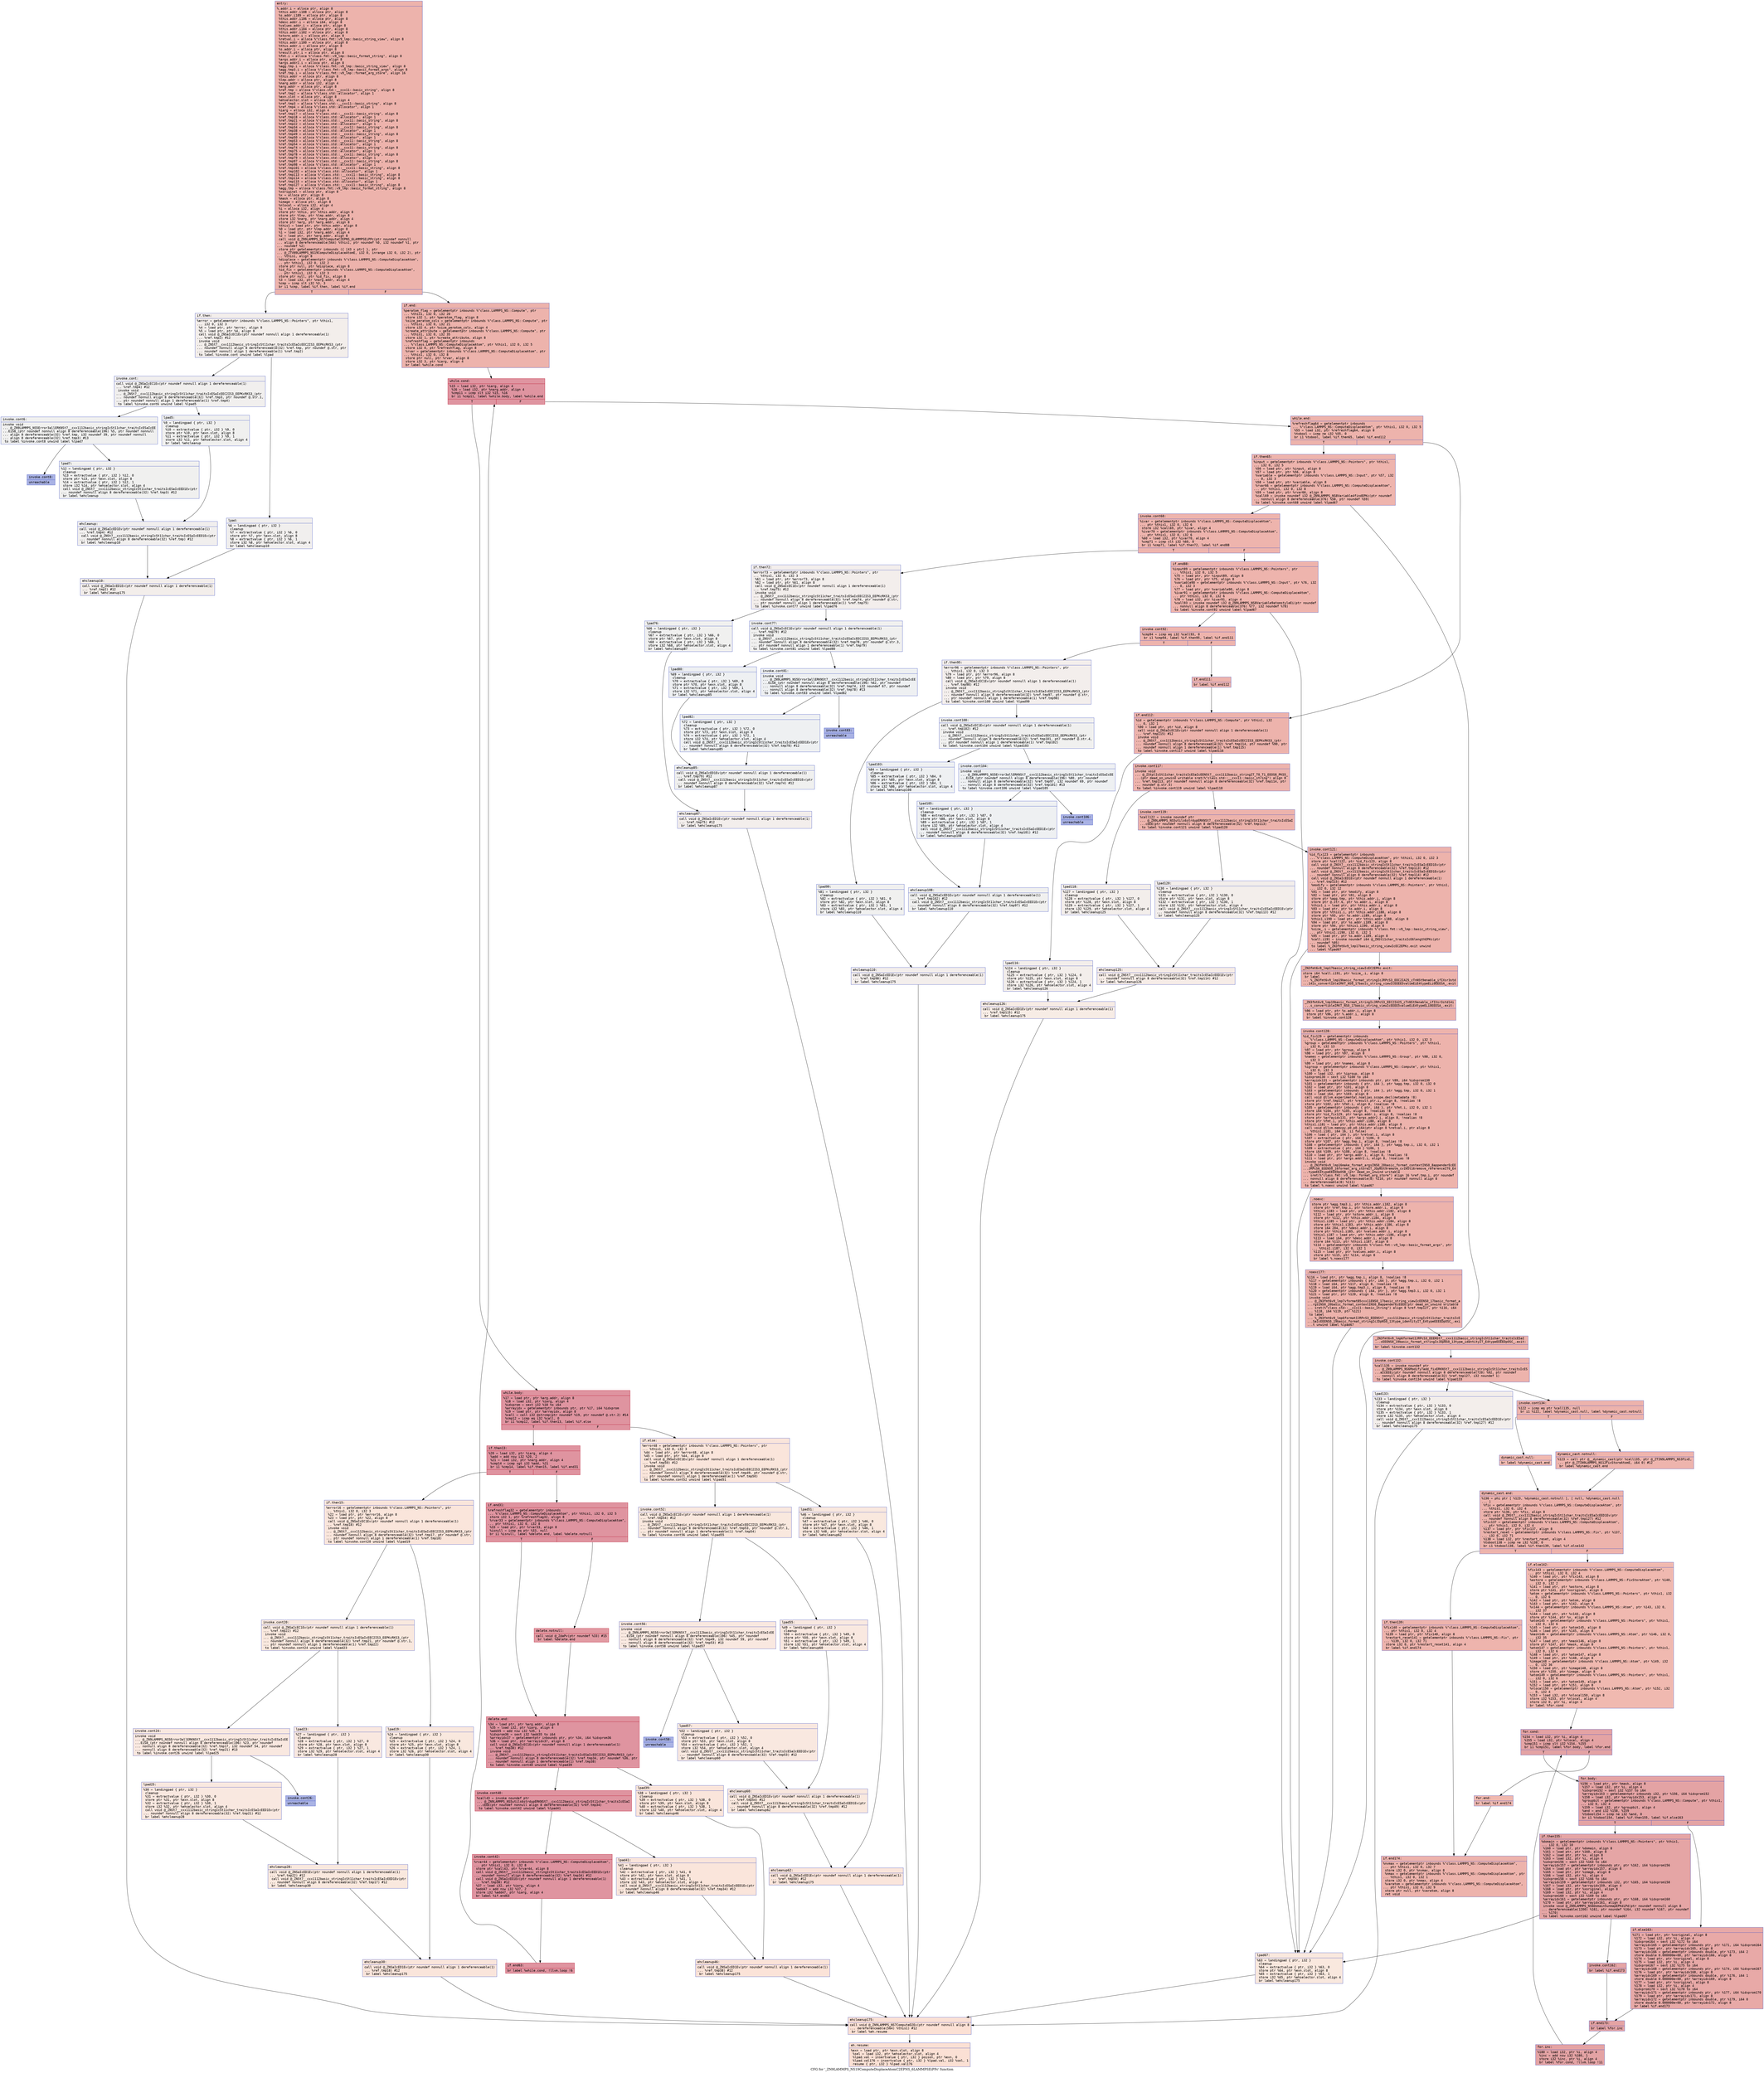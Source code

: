 digraph "CFG for '_ZN9LAMMPS_NS19ComputeDisplaceAtomC2EPNS_6LAMMPSEiPPc' function" {
	label="CFG for '_ZN9LAMMPS_NS19ComputeDisplaceAtomC2EPNS_6LAMMPSEiPPc' function";

	Node0x55cace54e950 [shape=record,color="#3d50c3ff", style=filled, fillcolor="#d6524470" fontname="Courier",label="{entry:\l|  %.addr.i = alloca ptr, align 8\l  %this.addr.i188 = alloca ptr, align 8\l  %s.addr.i189 = alloca ptr, align 8\l  %this.addr.i186 = alloca ptr, align 8\l  %desc.addr.i = alloca i64, align 8\l  %values.addr.i = alloca ptr, align 8\l  %this.addr.i184 = alloca ptr, align 8\l  %this.addr.i182 = alloca ptr, align 8\l  %store.addr.i = alloca ptr, align 8\l  %retval.i = alloca %\"class.fmt::v9_lmp::basic_string_view\", align 8\l  %this.addr.i180 = alloca ptr, align 8\l  %this.addr.i = alloca ptr, align 8\l  %s.addr.i = alloca ptr, align 8\l  %result.ptr.i = alloca ptr, align 8\l  %fmt.i = alloca %\"class.fmt::v9_lmp::basic_format_string\", align 8\l  %args.addr.i = alloca ptr, align 8\l  %args.addr2.i = alloca ptr, align 8\l  %agg.tmp.i = alloca %\"class.fmt::v9_lmp::basic_string_view\", align 8\l  %agg.tmp3.i = alloca %\"class.fmt::v9_lmp::basic_format_args\", align 8\l  %ref.tmp.i = alloca %\"class.fmt::v9_lmp::format_arg_store\", align 16\l  %this.addr = alloca ptr, align 8\l  %lmp.addr = alloca ptr, align 8\l  %narg.addr = alloca i32, align 4\l  %arg.addr = alloca ptr, align 8\l  %ref.tmp = alloca %\"class.std::__cxx11::basic_string\", align 8\l  %ref.tmp2 = alloca %\"class.std::allocator\", align 1\l  %exn.slot = alloca ptr, align 8\l  %ehselector.slot = alloca i32, align 4\l  %ref.tmp3 = alloca %\"class.std::__cxx11::basic_string\", align 8\l  %ref.tmp4 = alloca %\"class.std::allocator\", align 1\l  %iarg = alloca i32, align 4\l  %ref.tmp17 = alloca %\"class.std::__cxx11::basic_string\", align 8\l  %ref.tmp18 = alloca %\"class.std::allocator\", align 1\l  %ref.tmp21 = alloca %\"class.std::__cxx11::basic_string\", align 8\l  %ref.tmp22 = alloca %\"class.std::allocator\", align 1\l  %ref.tmp34 = alloca %\"class.std::__cxx11::basic_string\", align 8\l  %ref.tmp38 = alloca %\"class.std::allocator\", align 1\l  %ref.tmp49 = alloca %\"class.std::__cxx11::basic_string\", align 8\l  %ref.tmp50 = alloca %\"class.std::allocator\", align 1\l  %ref.tmp53 = alloca %\"class.std::__cxx11::basic_string\", align 8\l  %ref.tmp54 = alloca %\"class.std::allocator\", align 1\l  %ref.tmp74 = alloca %\"class.std::__cxx11::basic_string\", align 8\l  %ref.tmp75 = alloca %\"class.std::allocator\", align 1\l  %ref.tmp78 = alloca %\"class.std::__cxx11::basic_string\", align 8\l  %ref.tmp79 = alloca %\"class.std::allocator\", align 1\l  %ref.tmp97 = alloca %\"class.std::__cxx11::basic_string\", align 8\l  %ref.tmp98 = alloca %\"class.std::allocator\", align 1\l  %ref.tmp101 = alloca %\"class.std::__cxx11::basic_string\", align 8\l  %ref.tmp102 = alloca %\"class.std::allocator\", align 1\l  %ref.tmp113 = alloca %\"class.std::__cxx11::basic_string\", align 8\l  %ref.tmp114 = alloca %\"class.std::__cxx11::basic_string\", align 8\l  %ref.tmp115 = alloca %\"class.std::allocator\", align 1\l  %ref.tmp127 = alloca %\"class.std::__cxx11::basic_string\", align 8\l  %agg.tmp = alloca %\"class.fmt::v9_lmp::basic_format_string\", align 8\l  %xoriginal = alloca ptr, align 8\l  %x = alloca ptr, align 8\l  %mask = alloca ptr, align 8\l  %image = alloca ptr, align 8\l  %nlocal = alloca i32, align 4\l  %i = alloca i32, align 4\l  store ptr %this, ptr %this.addr, align 8\l  store ptr %lmp, ptr %lmp.addr, align 8\l  store i32 %narg, ptr %narg.addr, align 4\l  store ptr %arg, ptr %arg.addr, align 8\l  %this1 = load ptr, ptr %this.addr, align 8\l  %0 = load ptr, ptr %lmp.addr, align 8\l  %1 = load i32, ptr %narg.addr, align 4\l  %2 = load ptr, ptr %arg.addr, align 8\l  call void @_ZN9LAMMPS_NS7ComputeC2EPNS_6LAMMPSEiPPc(ptr noundef nonnull\l... align 8 dereferenceable(564) %this1, ptr noundef %0, i32 noundef %1, ptr\l... noundef %2)\l  store ptr getelementptr inbounds (\{ [43 x ptr] \}, ptr\l... @_ZTVN9LAMMPS_NS19ComputeDisplaceAtomE, i32 0, inrange i32 0, i32 2), ptr\l... %this1, align 8\l  %displace = getelementptr inbounds %\"class.LAMMPS_NS::ComputeDisplaceAtom\",\l... ptr %this1, i32 0, i32 2\l  store ptr null, ptr %displace, align 8\l  %id_fix = getelementptr inbounds %\"class.LAMMPS_NS::ComputeDisplaceAtom\",\l... ptr %this1, i32 0, i32 3\l  store ptr null, ptr %id_fix, align 8\l  %3 = load i32, ptr %narg.addr, align 4\l  %cmp = icmp slt i32 %3, 3\l  br i1 %cmp, label %if.then, label %if.end\l|{<s0>T|<s1>F}}"];
	Node0x55cace54e950:s0 -> Node0x55cace5538d0[tooltip="entry -> if.then\nProbability 0.00%" ];
	Node0x55cace54e950:s1 -> Node0x55cace5539a0[tooltip="entry -> if.end\nProbability 100.00%" ];
	Node0x55cace5538d0 [shape=record,color="#3d50c3ff", style=filled, fillcolor="#e5d8d170" fontname="Courier",label="{if.then:\l|  %error = getelementptr inbounds %\"class.LAMMPS_NS::Pointers\", ptr %this1,\l... i32 0, i32 3\l  %4 = load ptr, ptr %error, align 8\l  %5 = load ptr, ptr %4, align 8\l  call void @_ZNSaIcEC1Ev(ptr noundef nonnull align 1 dereferenceable(1)\l... %ref.tmp2) #12\l  invoke void\l... @_ZNSt7__cxx1112basic_stringIcSt11char_traitsIcESaIcEEC2IS3_EEPKcRKS3_(ptr\l... noundef nonnull align 8 dereferenceable(32) %ref.tmp, ptr noundef @.str, ptr\l... noundef nonnull align 1 dereferenceable(1) %ref.tmp2)\l          to label %invoke.cont unwind label %lpad\l}"];
	Node0x55cace5538d0 -> Node0x55cace553fc0[tooltip="if.then -> invoke.cont\nProbability 50.00%" ];
	Node0x55cace5538d0 -> Node0x55cace5540a0[tooltip="if.then -> lpad\nProbability 50.00%" ];
	Node0x55cace553fc0 [shape=record,color="#3d50c3ff", style=filled, fillcolor="#e0dbd870" fontname="Courier",label="{invoke.cont:\l|  call void @_ZNSaIcEC1Ev(ptr noundef nonnull align 1 dereferenceable(1)\l... %ref.tmp4) #12\l  invoke void\l... @_ZNSt7__cxx1112basic_stringIcSt11char_traitsIcESaIcEEC2IS3_EEPKcRKS3_(ptr\l... noundef nonnull align 8 dereferenceable(32) %ref.tmp3, ptr noundef @.str.1,\l... ptr noundef nonnull align 1 dereferenceable(1) %ref.tmp4)\l          to label %invoke.cont6 unwind label %lpad5\l}"];
	Node0x55cace553fc0 -> Node0x55cace554430[tooltip="invoke.cont -> invoke.cont6\nProbability 50.00%" ];
	Node0x55cace553fc0 -> Node0x55cace5500c0[tooltip="invoke.cont -> lpad5\nProbability 50.00%" ];
	Node0x55cace554430 [shape=record,color="#3d50c3ff", style=filled, fillcolor="#dedcdb70" fontname="Courier",label="{invoke.cont6:\l|  invoke void\l... @_ZN9LAMMPS_NS5Error3allERKNSt7__cxx1112basic_stringIcSt11char_traitsIcESaIcEE\l...EiS8_(ptr noundef nonnull align 8 dereferenceable(196) %5, ptr noundef nonnull\l... align 8 dereferenceable(32) %ref.tmp, i32 noundef 39, ptr noundef nonnull\l... align 8 dereferenceable(32) %ref.tmp3) #13\l          to label %invoke.cont8 unwind label %lpad7\l}"];
	Node0x55cace554430 -> Node0x55cace5543e0[tooltip="invoke.cont6 -> invoke.cont8\nProbability 0.00%" ];
	Node0x55cace554430 -> Node0x55cace550320[tooltip="invoke.cont6 -> lpad7\nProbability 100.00%" ];
	Node0x55cace5543e0 [shape=record,color="#3d50c3ff", style=filled, fillcolor="#3d50c370" fontname="Courier",label="{invoke.cont8:\l|  unreachable\l}"];
	Node0x55cace5540a0 [shape=record,color="#3d50c3ff", style=filled, fillcolor="#e0dbd870" fontname="Courier",label="{lpad:\l|  %6 = landingpad \{ ptr, i32 \}\l          cleanup\l  %7 = extractvalue \{ ptr, i32 \} %6, 0\l  store ptr %7, ptr %exn.slot, align 8\l  %8 = extractvalue \{ ptr, i32 \} %6, 1\l  store i32 %8, ptr %ehselector.slot, align 4\l  br label %ehcleanup10\l}"];
	Node0x55cace5540a0 -> Node0x55cace5555c0[tooltip="lpad -> ehcleanup10\nProbability 100.00%" ];
	Node0x55cace5500c0 [shape=record,color="#3d50c3ff", style=filled, fillcolor="#dedcdb70" fontname="Courier",label="{lpad5:\l|  %9 = landingpad \{ ptr, i32 \}\l          cleanup\l  %10 = extractvalue \{ ptr, i32 \} %9, 0\l  store ptr %10, ptr %exn.slot, align 8\l  %11 = extractvalue \{ ptr, i32 \} %9, 1\l  store i32 %11, ptr %ehselector.slot, align 4\l  br label %ehcleanup\l}"];
	Node0x55cace5500c0 -> Node0x55cace5558e0[tooltip="lpad5 -> ehcleanup\nProbability 100.00%" ];
	Node0x55cace550320 [shape=record,color="#3d50c3ff", style=filled, fillcolor="#dedcdb70" fontname="Courier",label="{lpad7:\l|  %12 = landingpad \{ ptr, i32 \}\l          cleanup\l  %13 = extractvalue \{ ptr, i32 \} %12, 0\l  store ptr %13, ptr %exn.slot, align 8\l  %14 = extractvalue \{ ptr, i32 \} %12, 1\l  store i32 %14, ptr %ehselector.slot, align 4\l  call void @_ZNSt7__cxx1112basic_stringIcSt11char_traitsIcESaIcEED1Ev(ptr\l... noundef nonnull align 8 dereferenceable(32) %ref.tmp3) #12\l  br label %ehcleanup\l}"];
	Node0x55cace550320 -> Node0x55cace5558e0[tooltip="lpad7 -> ehcleanup\nProbability 100.00%" ];
	Node0x55cace5558e0 [shape=record,color="#3d50c3ff", style=filled, fillcolor="#e0dbd870" fontname="Courier",label="{ehcleanup:\l|  call void @_ZNSaIcED1Ev(ptr noundef nonnull align 1 dereferenceable(1)\l... %ref.tmp4) #12\l  call void @_ZNSt7__cxx1112basic_stringIcSt11char_traitsIcESaIcEED1Ev(ptr\l... noundef nonnull align 8 dereferenceable(32) %ref.tmp) #12\l  br label %ehcleanup10\l}"];
	Node0x55cace5558e0 -> Node0x55cace5555c0[tooltip="ehcleanup -> ehcleanup10\nProbability 100.00%" ];
	Node0x55cace5555c0 [shape=record,color="#3d50c3ff", style=filled, fillcolor="#e5d8d170" fontname="Courier",label="{ehcleanup10:\l|  call void @_ZNSaIcED1Ev(ptr noundef nonnull align 1 dereferenceable(1)\l... %ref.tmp2) #12\l  br label %ehcleanup175\l}"];
	Node0x55cace5555c0 -> Node0x55cace556370[tooltip="ehcleanup10 -> ehcleanup175\nProbability 100.00%" ];
	Node0x55cace5539a0 [shape=record,color="#3d50c3ff", style=filled, fillcolor="#d6524470" fontname="Courier",label="{if.end:\l|  %peratom_flag = getelementptr inbounds %\"class.LAMMPS_NS::Compute\", ptr\l... %this1, i32 0, i32 20\l  store i32 1, ptr %peratom_flag, align 8\l  %size_peratom_cols = getelementptr inbounds %\"class.LAMMPS_NS::Compute\", ptr\l... %this1, i32 0, i32 21\l  store i32 4, ptr %size_peratom_cols, align 4\l  %create_attribute = getelementptr inbounds %\"class.LAMMPS_NS::Compute\", ptr\l... %this1, i32 0, i32 35\l  store i32 1, ptr %create_attribute, align 8\l  %refreshflag = getelementptr inbounds\l... %\"class.LAMMPS_NS::ComputeDisplaceAtom\", ptr %this1, i32 0, i32 5\l  store i32 0, ptr %refreshflag, align 8\l  %rvar = getelementptr inbounds %\"class.LAMMPS_NS::ComputeDisplaceAtom\", ptr\l... %this1, i32 0, i32 8\l  store ptr null, ptr %rvar, align 8\l  store i32 3, ptr %iarg, align 4\l  br label %while.cond\l}"];
	Node0x55cace5539a0 -> Node0x55cace556dc0[tooltip="if.end -> while.cond\nProbability 100.00%" ];
	Node0x55cace556dc0 [shape=record,color="#b70d28ff", style=filled, fillcolor="#b70d2870" fontname="Courier",label="{while.cond:\l|  %15 = load i32, ptr %iarg, align 4\l  %16 = load i32, ptr %narg.addr, align 4\l  %cmp11 = icmp slt i32 %15, %16\l  br i1 %cmp11, label %while.body, label %while.end\l|{<s0>T|<s1>F}}"];
	Node0x55cace556dc0:s0 -> Node0x55cace557060[tooltip="while.cond -> while.body\nProbability 96.88%" ];
	Node0x55cace556dc0:s1 -> Node0x55cace5570b0[tooltip="while.cond -> while.end\nProbability 3.12%" ];
	Node0x55cace557060 [shape=record,color="#b70d28ff", style=filled, fillcolor="#b70d2870" fontname="Courier",label="{while.body:\l|  %17 = load ptr, ptr %arg.addr, align 8\l  %18 = load i32, ptr %iarg, align 4\l  %idxprom = sext i32 %18 to i64\l  %arrayidx = getelementptr inbounds ptr, ptr %17, i64 %idxprom\l  %19 = load ptr, ptr %arrayidx, align 8\l  %call = call i32 @strcmp(ptr noundef %19, ptr noundef @.str.2) #14\l  %cmp12 = icmp eq i32 %call, 0\l  br i1 %cmp12, label %if.then13, label %if.else\l|{<s0>T|<s1>F}}"];
	Node0x55cace557060:s0 -> Node0x55cace5577a0[tooltip="while.body -> if.then13\nProbability 100.00%" ];
	Node0x55cace557060:s1 -> Node0x55cace557880[tooltip="while.body -> if.else\nProbability 0.00%" ];
	Node0x55cace5577a0 [shape=record,color="#b70d28ff", style=filled, fillcolor="#b70d2870" fontname="Courier",label="{if.then13:\l|  %20 = load i32, ptr %iarg, align 4\l  %add = add nsw i32 %20, 2\l  %21 = load i32, ptr %narg.addr, align 4\l  %cmp14 = icmp sgt i32 %add, %21\l  br i1 %cmp14, label %if.then15, label %if.end31\l|{<s0>T|<s1>F}}"];
	Node0x55cace5577a0:s0 -> Node0x55cace551900[tooltip="if.then13 -> if.then15\nProbability 0.00%" ];
	Node0x55cace5577a0:s1 -> Node0x55cace551980[tooltip="if.then13 -> if.end31\nProbability 100.00%" ];
	Node0x55cace551900 [shape=record,color="#3d50c3ff", style=filled, fillcolor="#f4c5ad70" fontname="Courier",label="{if.then15:\l|  %error16 = getelementptr inbounds %\"class.LAMMPS_NS::Pointers\", ptr\l... %this1, i32 0, i32 3\l  %22 = load ptr, ptr %error16, align 8\l  %23 = load ptr, ptr %22, align 8\l  call void @_ZNSaIcEC1Ev(ptr noundef nonnull align 1 dereferenceable(1)\l... %ref.tmp18) #12\l  invoke void\l... @_ZNSt7__cxx1112basic_stringIcSt11char_traitsIcESaIcEEC2IS3_EEPKcRKS3_(ptr\l... noundef nonnull align 8 dereferenceable(32) %ref.tmp17, ptr noundef @.str,\l... ptr noundef nonnull align 1 dereferenceable(1) %ref.tmp18)\l          to label %invoke.cont20 unwind label %lpad19\l}"];
	Node0x55cace551900 -> Node0x55cace5587f0[tooltip="if.then15 -> invoke.cont20\nProbability 50.00%" ];
	Node0x55cace551900 -> Node0x55cace558870[tooltip="if.then15 -> lpad19\nProbability 50.00%" ];
	Node0x55cace5587f0 [shape=record,color="#3d50c3ff", style=filled, fillcolor="#f2cab570" fontname="Courier",label="{invoke.cont20:\l|  call void @_ZNSaIcEC1Ev(ptr noundef nonnull align 1 dereferenceable(1)\l... %ref.tmp22) #12\l  invoke void\l... @_ZNSt7__cxx1112basic_stringIcSt11char_traitsIcESaIcEEC2IS3_EEPKcRKS3_(ptr\l... noundef nonnull align 8 dereferenceable(32) %ref.tmp21, ptr noundef @.str.1,\l... ptr noundef nonnull align 1 dereferenceable(1) %ref.tmp22)\l          to label %invoke.cont24 unwind label %lpad23\l}"];
	Node0x55cace5587f0 -> Node0x55cace558ab0[tooltip="invoke.cont20 -> invoke.cont24\nProbability 50.00%" ];
	Node0x55cace5587f0 -> Node0x55cace558b00[tooltip="invoke.cont20 -> lpad23\nProbability 50.00%" ];
	Node0x55cace558ab0 [shape=record,color="#3d50c3ff", style=filled, fillcolor="#f1ccb870" fontname="Courier",label="{invoke.cont24:\l|  invoke void\l... @_ZN9LAMMPS_NS5Error3allERKNSt7__cxx1112basic_stringIcSt11char_traitsIcESaIcEE\l...EiS8_(ptr noundef nonnull align 8 dereferenceable(196) %23, ptr noundef\l... nonnull align 8 dereferenceable(32) %ref.tmp17, i32 noundef 54, ptr noundef\l... nonnull align 8 dereferenceable(32) %ref.tmp21) #13\l          to label %invoke.cont26 unwind label %lpad25\l}"];
	Node0x55cace558ab0 -> Node0x55cace558a60[tooltip="invoke.cont24 -> invoke.cont26\nProbability 0.00%" ];
	Node0x55cace558ab0 -> Node0x55cace558d00[tooltip="invoke.cont24 -> lpad25\nProbability 100.00%" ];
	Node0x55cace558a60 [shape=record,color="#3d50c3ff", style=filled, fillcolor="#3d50c370" fontname="Courier",label="{invoke.cont26:\l|  unreachable\l}"];
	Node0x55cace558870 [shape=record,color="#3d50c3ff", style=filled, fillcolor="#f2cab570" fontname="Courier",label="{lpad19:\l|  %24 = landingpad \{ ptr, i32 \}\l          cleanup\l  %25 = extractvalue \{ ptr, i32 \} %24, 0\l  store ptr %25, ptr %exn.slot, align 8\l  %26 = extractvalue \{ ptr, i32 \} %24, 1\l  store i32 %26, ptr %ehselector.slot, align 4\l  br label %ehcleanup30\l}"];
	Node0x55cace558870 -> Node0x55cace5592c0[tooltip="lpad19 -> ehcleanup30\nProbability 100.00%" ];
	Node0x55cace558b00 [shape=record,color="#3d50c3ff", style=filled, fillcolor="#f1ccb870" fontname="Courier",label="{lpad23:\l|  %27 = landingpad \{ ptr, i32 \}\l          cleanup\l  %28 = extractvalue \{ ptr, i32 \} %27, 0\l  store ptr %28, ptr %exn.slot, align 8\l  %29 = extractvalue \{ ptr, i32 \} %27, 1\l  store i32 %29, ptr %ehselector.slot, align 4\l  br label %ehcleanup28\l}"];
	Node0x55cace558b00 -> Node0x55cace559610[tooltip="lpad23 -> ehcleanup28\nProbability 100.00%" ];
	Node0x55cace558d00 [shape=record,color="#3d50c3ff", style=filled, fillcolor="#f1ccb870" fontname="Courier",label="{lpad25:\l|  %30 = landingpad \{ ptr, i32 \}\l          cleanup\l  %31 = extractvalue \{ ptr, i32 \} %30, 0\l  store ptr %31, ptr %exn.slot, align 8\l  %32 = extractvalue \{ ptr, i32 \} %30, 1\l  store i32 %32, ptr %ehselector.slot, align 4\l  call void @_ZNSt7__cxx1112basic_stringIcSt11char_traitsIcESaIcEED1Ev(ptr\l... noundef nonnull align 8 dereferenceable(32) %ref.tmp21) #12\l  br label %ehcleanup28\l}"];
	Node0x55cace558d00 -> Node0x55cace559610[tooltip="lpad25 -> ehcleanup28\nProbability 100.00%" ];
	Node0x55cace559610 [shape=record,color="#3d50c3ff", style=filled, fillcolor="#f2cab570" fontname="Courier",label="{ehcleanup28:\l|  call void @_ZNSaIcED1Ev(ptr noundef nonnull align 1 dereferenceable(1)\l... %ref.tmp22) #12\l  call void @_ZNSt7__cxx1112basic_stringIcSt11char_traitsIcESaIcEED1Ev(ptr\l... noundef nonnull align 8 dereferenceable(32) %ref.tmp17) #12\l  br label %ehcleanup30\l}"];
	Node0x55cace559610 -> Node0x55cace5592c0[tooltip="ehcleanup28 -> ehcleanup30\nProbability 100.00%" ];
	Node0x55cace5592c0 [shape=record,color="#3d50c3ff", style=filled, fillcolor="#f4c5ad70" fontname="Courier",label="{ehcleanup30:\l|  call void @_ZNSaIcED1Ev(ptr noundef nonnull align 1 dereferenceable(1)\l... %ref.tmp18) #12\l  br label %ehcleanup175\l}"];
	Node0x55cace5592c0 -> Node0x55cace556370[tooltip="ehcleanup30 -> ehcleanup175\nProbability 100.00%" ];
	Node0x55cace551980 [shape=record,color="#b70d28ff", style=filled, fillcolor="#b70d2870" fontname="Courier",label="{if.end31:\l|  %refreshflag32 = getelementptr inbounds\l... %\"class.LAMMPS_NS::ComputeDisplaceAtom\", ptr %this1, i32 0, i32 5\l  store i32 1, ptr %refreshflag32, align 8\l  %rvar33 = getelementptr inbounds %\"class.LAMMPS_NS::ComputeDisplaceAtom\",\l... ptr %this1, i32 0, i32 8\l  %33 = load ptr, ptr %rvar33, align 8\l  %isnull = icmp eq ptr %33, null\l  br i1 %isnull, label %delete.end, label %delete.notnull\l|{<s0>T|<s1>F}}"];
	Node0x55cace551980:s0 -> Node0x55cace55a280[tooltip="if.end31 -> delete.end\nProbability 37.50%" ];
	Node0x55cace551980:s1 -> Node0x55cace55a300[tooltip="if.end31 -> delete.notnull\nProbability 62.50%" ];
	Node0x55cace55a300 [shape=record,color="#b70d28ff", style=filled, fillcolor="#bb1b2c70" fontname="Courier",label="{delete.notnull:\l|  call void @_ZdaPv(ptr noundef %33) #15\l  br label %delete.end\l}"];
	Node0x55cace55a300 -> Node0x55cace55a280[tooltip="delete.notnull -> delete.end\nProbability 100.00%" ];
	Node0x55cace55a280 [shape=record,color="#b70d28ff", style=filled, fillcolor="#b70d2870" fontname="Courier",label="{delete.end:\l|  %34 = load ptr, ptr %arg.addr, align 8\l  %35 = load i32, ptr %iarg, align 4\l  %add35 = add nsw i32 %35, 1\l  %idxprom36 = sext i32 %add35 to i64\l  %arrayidx37 = getelementptr inbounds ptr, ptr %34, i64 %idxprom36\l  %36 = load ptr, ptr %arrayidx37, align 8\l  call void @_ZNSaIcEC1Ev(ptr noundef nonnull align 1 dereferenceable(1)\l... %ref.tmp38) #12\l  invoke void\l... @_ZNSt7__cxx1112basic_stringIcSt11char_traitsIcESaIcEEC2IS3_EEPKcRKS3_(ptr\l... noundef nonnull align 8 dereferenceable(32) %ref.tmp34, ptr noundef %36, ptr\l... noundef nonnull align 1 dereferenceable(1) %ref.tmp38)\l          to label %invoke.cont40 unwind label %lpad39\l}"];
	Node0x55cace55a280 -> Node0x55cace55ab50[tooltip="delete.end -> invoke.cont40\nProbability 100.00%" ];
	Node0x55cace55a280 -> Node0x55cace55abd0[tooltip="delete.end -> lpad39\nProbability 0.00%" ];
	Node0x55cace55ab50 [shape=record,color="#b70d28ff", style=filled, fillcolor="#b70d2870" fontname="Courier",label="{invoke.cont40:\l|  %call43 = invoke noundef ptr\l... @_ZN9LAMMPS_NS5utils6strdupERKNSt7__cxx1112basic_stringIcSt11char_traitsIcESaI\l...cEEE(ptr noundef nonnull align 8 dereferenceable(32) %ref.tmp34)\l          to label %invoke.cont42 unwind label %lpad41\l}"];
	Node0x55cace55ab50 -> Node0x55cace55ab00[tooltip="invoke.cont40 -> invoke.cont42\nProbability 100.00%" ];
	Node0x55cace55ab50 -> Node0x55cace55ae00[tooltip="invoke.cont40 -> lpad41\nProbability 0.00%" ];
	Node0x55cace55ab00 [shape=record,color="#b70d28ff", style=filled, fillcolor="#b70d2870" fontname="Courier",label="{invoke.cont42:\l|  %rvar44 = getelementptr inbounds %\"class.LAMMPS_NS::ComputeDisplaceAtom\",\l... ptr %this1, i32 0, i32 8\l  store ptr %call43, ptr %rvar44, align 8\l  call void @_ZNSt7__cxx1112basic_stringIcSt11char_traitsIcESaIcEED1Ev(ptr\l... noundef nonnull align 8 dereferenceable(32) %ref.tmp34) #12\l  call void @_ZNSaIcED1Ev(ptr noundef nonnull align 1 dereferenceable(1)\l... %ref.tmp38) #12\l  %37 = load i32, ptr %iarg, align 4\l  %add47 = add nsw i32 %37, 2\l  store i32 %add47, ptr %iarg, align 4\l  br label %if.end63\l}"];
	Node0x55cace55ab00 -> Node0x55cace55b5b0[tooltip="invoke.cont42 -> if.end63\nProbability 100.00%" ];
	Node0x55cace55abd0 [shape=record,color="#3d50c3ff", style=filled, fillcolor="#f4c5ad70" fontname="Courier",label="{lpad39:\l|  %38 = landingpad \{ ptr, i32 \}\l          cleanup\l  %39 = extractvalue \{ ptr, i32 \} %38, 0\l  store ptr %39, ptr %exn.slot, align 8\l  %40 = extractvalue \{ ptr, i32 \} %38, 1\l  store i32 %40, ptr %ehselector.slot, align 4\l  br label %ehcleanup46\l}"];
	Node0x55cace55abd0 -> Node0x55cace55b950[tooltip="lpad39 -> ehcleanup46\nProbability 100.00%" ];
	Node0x55cace55ae00 [shape=record,color="#3d50c3ff", style=filled, fillcolor="#f4c5ad70" fontname="Courier",label="{lpad41:\l|  %41 = landingpad \{ ptr, i32 \}\l          cleanup\l  %42 = extractvalue \{ ptr, i32 \} %41, 0\l  store ptr %42, ptr %exn.slot, align 8\l  %43 = extractvalue \{ ptr, i32 \} %41, 1\l  store i32 %43, ptr %ehselector.slot, align 4\l  call void @_ZNSt7__cxx1112basic_stringIcSt11char_traitsIcESaIcEED1Ev(ptr\l... noundef nonnull align 8 dereferenceable(32) %ref.tmp34) #12\l  br label %ehcleanup46\l}"];
	Node0x55cace55ae00 -> Node0x55cace55b950[tooltip="lpad41 -> ehcleanup46\nProbability 100.00%" ];
	Node0x55cace55b950 [shape=record,color="#3d50c3ff", style=filled, fillcolor="#f6bfa670" fontname="Courier",label="{ehcleanup46:\l|  call void @_ZNSaIcED1Ev(ptr noundef nonnull align 1 dereferenceable(1)\l... %ref.tmp38) #12\l  br label %ehcleanup175\l}"];
	Node0x55cace55b950 -> Node0x55cace556370[tooltip="ehcleanup46 -> ehcleanup175\nProbability 100.00%" ];
	Node0x55cace557880 [shape=record,color="#3d50c3ff", style=filled, fillcolor="#f4c5ad70" fontname="Courier",label="{if.else:\l|  %error48 = getelementptr inbounds %\"class.LAMMPS_NS::Pointers\", ptr\l... %this1, i32 0, i32 3\l  %44 = load ptr, ptr %error48, align 8\l  %45 = load ptr, ptr %44, align 8\l  call void @_ZNSaIcEC1Ev(ptr noundef nonnull align 1 dereferenceable(1)\l... %ref.tmp50) #12\l  invoke void\l... @_ZNSt7__cxx1112basic_stringIcSt11char_traitsIcESaIcEEC2IS3_EEPKcRKS3_(ptr\l... noundef nonnull align 8 dereferenceable(32) %ref.tmp49, ptr noundef @.str,\l... ptr noundef nonnull align 1 dereferenceable(1) %ref.tmp50)\l          to label %invoke.cont52 unwind label %lpad51\l}"];
	Node0x55cace557880 -> Node0x55cace55c320[tooltip="if.else -> invoke.cont52\nProbability 50.00%" ];
	Node0x55cace557880 -> Node0x55cace55c370[tooltip="if.else -> lpad51\nProbability 50.00%" ];
	Node0x55cace55c320 [shape=record,color="#3d50c3ff", style=filled, fillcolor="#f2cab570" fontname="Courier",label="{invoke.cont52:\l|  call void @_ZNSaIcEC1Ev(ptr noundef nonnull align 1 dereferenceable(1)\l... %ref.tmp54) #12\l  invoke void\l... @_ZNSt7__cxx1112basic_stringIcSt11char_traitsIcESaIcEEC2IS3_EEPKcRKS3_(ptr\l... noundef nonnull align 8 dereferenceable(32) %ref.tmp53, ptr noundef @.str.1,\l... ptr noundef nonnull align 1 dereferenceable(1) %ref.tmp54)\l          to label %invoke.cont56 unwind label %lpad55\l}"];
	Node0x55cace55c320 -> Node0x55cace55c690[tooltip="invoke.cont52 -> invoke.cont56\nProbability 50.00%" ];
	Node0x55cace55c320 -> Node0x55cace55c6e0[tooltip="invoke.cont52 -> lpad55\nProbability 50.00%" ];
	Node0x55cace55c690 [shape=record,color="#3d50c3ff", style=filled, fillcolor="#f1ccb870" fontname="Courier",label="{invoke.cont56:\l|  invoke void\l... @_ZN9LAMMPS_NS5Error3allERKNSt7__cxx1112basic_stringIcSt11char_traitsIcESaIcEE\l...EiS8_(ptr noundef nonnull align 8 dereferenceable(196) %45, ptr noundef\l... nonnull align 8 dereferenceable(32) %ref.tmp49, i32 noundef 59, ptr noundef\l... nonnull align 8 dereferenceable(32) %ref.tmp53) #13\l          to label %invoke.cont58 unwind label %lpad57\l}"];
	Node0x55cace55c690 -> Node0x55cace55c640[tooltip="invoke.cont56 -> invoke.cont58\nProbability 0.00%" ];
	Node0x55cace55c690 -> Node0x55cace55ca00[tooltip="invoke.cont56 -> lpad57\nProbability 100.00%" ];
	Node0x55cace55c640 [shape=record,color="#3d50c3ff", style=filled, fillcolor="#3d50c370" fontname="Courier",label="{invoke.cont58:\l|  unreachable\l}"];
	Node0x55cace55c370 [shape=record,color="#3d50c3ff", style=filled, fillcolor="#f2cab570" fontname="Courier",label="{lpad51:\l|  %46 = landingpad \{ ptr, i32 \}\l          cleanup\l  %47 = extractvalue \{ ptr, i32 \} %46, 0\l  store ptr %47, ptr %exn.slot, align 8\l  %48 = extractvalue \{ ptr, i32 \} %46, 1\l  store i32 %48, ptr %ehselector.slot, align 4\l  br label %ehcleanup62\l}"];
	Node0x55cace55c370 -> Node0x55cace55d7d0[tooltip="lpad51 -> ehcleanup62\nProbability 100.00%" ];
	Node0x55cace55c6e0 [shape=record,color="#3d50c3ff", style=filled, fillcolor="#f1ccb870" fontname="Courier",label="{lpad55:\l|  %49 = landingpad \{ ptr, i32 \}\l          cleanup\l  %50 = extractvalue \{ ptr, i32 \} %49, 0\l  store ptr %50, ptr %exn.slot, align 8\l  %51 = extractvalue \{ ptr, i32 \} %49, 1\l  store i32 %51, ptr %ehselector.slot, align 4\l  br label %ehcleanup60\l}"];
	Node0x55cace55c6e0 -> Node0x55cace55db20[tooltip="lpad55 -> ehcleanup60\nProbability 100.00%" ];
	Node0x55cace55ca00 [shape=record,color="#3d50c3ff", style=filled, fillcolor="#f1ccb870" fontname="Courier",label="{lpad57:\l|  %52 = landingpad \{ ptr, i32 \}\l          cleanup\l  %53 = extractvalue \{ ptr, i32 \} %52, 0\l  store ptr %53, ptr %exn.slot, align 8\l  %54 = extractvalue \{ ptr, i32 \} %52, 1\l  store i32 %54, ptr %ehselector.slot, align 4\l  call void @_ZNSt7__cxx1112basic_stringIcSt11char_traitsIcESaIcEED1Ev(ptr\l... noundef nonnull align 8 dereferenceable(32) %ref.tmp53) #12\l  br label %ehcleanup60\l}"];
	Node0x55cace55ca00 -> Node0x55cace55db20[tooltip="lpad57 -> ehcleanup60\nProbability 100.00%" ];
	Node0x55cace55db20 [shape=record,color="#3d50c3ff", style=filled, fillcolor="#f2cab570" fontname="Courier",label="{ehcleanup60:\l|  call void @_ZNSaIcED1Ev(ptr noundef nonnull align 1 dereferenceable(1)\l... %ref.tmp54) #12\l  call void @_ZNSt7__cxx1112basic_stringIcSt11char_traitsIcESaIcEED1Ev(ptr\l... noundef nonnull align 8 dereferenceable(32) %ref.tmp49) #12\l  br label %ehcleanup62\l}"];
	Node0x55cace55db20 -> Node0x55cace55d7d0[tooltip="ehcleanup60 -> ehcleanup62\nProbability 100.00%" ];
	Node0x55cace55d7d0 [shape=record,color="#3d50c3ff", style=filled, fillcolor="#f4c5ad70" fontname="Courier",label="{ehcleanup62:\l|  call void @_ZNSaIcED1Ev(ptr noundef nonnull align 1 dereferenceable(1)\l... %ref.tmp50) #12\l  br label %ehcleanup175\l}"];
	Node0x55cace55d7d0 -> Node0x55cace556370[tooltip="ehcleanup62 -> ehcleanup175\nProbability 100.00%" ];
	Node0x55cace55b5b0 [shape=record,color="#b70d28ff", style=filled, fillcolor="#b70d2870" fontname="Courier",label="{if.end63:\l|  br label %while.cond, !llvm.loop !6\l}"];
	Node0x55cace55b5b0 -> Node0x55cace556dc0[tooltip="if.end63 -> while.cond\nProbability 100.00%" ];
	Node0x55cace5570b0 [shape=record,color="#3d50c3ff", style=filled, fillcolor="#d6524470" fontname="Courier",label="{while.end:\l|  %refreshflag64 = getelementptr inbounds\l... %\"class.LAMMPS_NS::ComputeDisplaceAtom\", ptr %this1, i32 0, i32 5\l  %55 = load i32, ptr %refreshflag64, align 8\l  %tobool = icmp ne i32 %55, 0\l  br i1 %tobool, label %if.then65, label %if.end112\l|{<s0>T|<s1>F}}"];
	Node0x55cace5570b0:s0 -> Node0x55cace55f160[tooltip="while.end -> if.then65\nProbability 62.50%" ];
	Node0x55cace5570b0:s1 -> Node0x55cace55f1e0[tooltip="while.end -> if.end112\nProbability 37.50%" ];
	Node0x55cace55f160 [shape=record,color="#3d50c3ff", style=filled, fillcolor="#d8564670" fontname="Courier",label="{if.then65:\l|  %input = getelementptr inbounds %\"class.LAMMPS_NS::Pointers\", ptr %this1,\l... i32 0, i32 5\l  %56 = load ptr, ptr %input, align 8\l  %57 = load ptr, ptr %56, align 8\l  %variable = getelementptr inbounds %\"class.LAMMPS_NS::Input\", ptr %57, i32\l... 0, i32 3\l  %58 = load ptr, ptr %variable, align 8\l  %rvar66 = getelementptr inbounds %\"class.LAMMPS_NS::ComputeDisplaceAtom\",\l... ptr %this1, i32 0, i32 8\l  %59 = load ptr, ptr %rvar66, align 8\l  %call69 = invoke noundef i32 @_ZN9LAMMPS_NS8Variable4findEPKc(ptr noundef\l... nonnull align 8 dereferenceable(376) %58, ptr noundef %59)\l          to label %invoke.cont68 unwind label %lpad67\l}"];
	Node0x55cace55f160 -> Node0x55cace55f7f0[tooltip="if.then65 -> invoke.cont68\nProbability 100.00%" ];
	Node0x55cace55f160 -> Node0x55cace55f870[tooltip="if.then65 -> lpad67\nProbability 0.00%" ];
	Node0x55cace55f7f0 [shape=record,color="#3d50c3ff", style=filled, fillcolor="#d8564670" fontname="Courier",label="{invoke.cont68:\l|  %ivar = getelementptr inbounds %\"class.LAMMPS_NS::ComputeDisplaceAtom\",\l... ptr %this1, i32 0, i32 6\l  store i32 %call69, ptr %ivar, align 4\l  %ivar70 = getelementptr inbounds %\"class.LAMMPS_NS::ComputeDisplaceAtom\",\l... ptr %this1, i32 0, i32 6\l  %60 = load i32, ptr %ivar70, align 4\l  %cmp71 = icmp slt i32 %60, 0\l  br i1 %cmp71, label %if.then72, label %if.end88\l|{<s0>T|<s1>F}}"];
	Node0x55cace55f7f0:s0 -> Node0x55cace55fe90[tooltip="invoke.cont68 -> if.then72\nProbability 0.00%" ];
	Node0x55cace55f7f0:s1 -> Node0x55cace55ff10[tooltip="invoke.cont68 -> if.end88\nProbability 100.00%" ];
	Node0x55cace55fe90 [shape=record,color="#3d50c3ff", style=filled, fillcolor="#e3d9d370" fontname="Courier",label="{if.then72:\l|  %error73 = getelementptr inbounds %\"class.LAMMPS_NS::Pointers\", ptr\l... %this1, i32 0, i32 3\l  %61 = load ptr, ptr %error73, align 8\l  %62 = load ptr, ptr %61, align 8\l  call void @_ZNSaIcEC1Ev(ptr noundef nonnull align 1 dereferenceable(1)\l... %ref.tmp75) #12\l  invoke void\l... @_ZNSt7__cxx1112basic_stringIcSt11char_traitsIcESaIcEEC2IS3_EEPKcRKS3_(ptr\l... noundef nonnull align 8 dereferenceable(32) %ref.tmp74, ptr noundef @.str,\l... ptr noundef nonnull align 1 dereferenceable(1) %ref.tmp75)\l          to label %invoke.cont77 unwind label %lpad76\l}"];
	Node0x55cace55fe90 -> Node0x55cace560400[tooltip="if.then72 -> invoke.cont77\nProbability 50.00%" ];
	Node0x55cace55fe90 -> Node0x55cace560480[tooltip="if.then72 -> lpad76\nProbability 50.00%" ];
	Node0x55cace560400 [shape=record,color="#3d50c3ff", style=filled, fillcolor="#dedcdb70" fontname="Courier",label="{invoke.cont77:\l|  call void @_ZNSaIcEC1Ev(ptr noundef nonnull align 1 dereferenceable(1)\l... %ref.tmp79) #12\l  invoke void\l... @_ZNSt7__cxx1112basic_stringIcSt11char_traitsIcESaIcEEC2IS3_EEPKcRKS3_(ptr\l... noundef nonnull align 8 dereferenceable(32) %ref.tmp78, ptr noundef @.str.3,\l... ptr noundef nonnull align 1 dereferenceable(1) %ref.tmp79)\l          to label %invoke.cont81 unwind label %lpad80\l}"];
	Node0x55cace560400 -> Node0x55cace560800[tooltip="invoke.cont77 -> invoke.cont81\nProbability 50.00%" ];
	Node0x55cace560400 -> Node0x55cace560850[tooltip="invoke.cont77 -> lpad80\nProbability 50.00%" ];
	Node0x55cace560800 [shape=record,color="#3d50c3ff", style=filled, fillcolor="#d9dce170" fontname="Courier",label="{invoke.cont81:\l|  invoke void\l... @_ZN9LAMMPS_NS5Error3allERKNSt7__cxx1112basic_stringIcSt11char_traitsIcESaIcEE\l...EiS8_(ptr noundef nonnull align 8 dereferenceable(196) %62, ptr noundef\l... nonnull align 8 dereferenceable(32) %ref.tmp74, i32 noundef 67, ptr noundef\l... nonnull align 8 dereferenceable(32) %ref.tmp78) #13\l          to label %invoke.cont83 unwind label %lpad82\l}"];
	Node0x55cace560800 -> Node0x55cace5607b0[tooltip="invoke.cont81 -> invoke.cont83\nProbability 0.00%" ];
	Node0x55cace560800 -> Node0x55cace560b70[tooltip="invoke.cont81 -> lpad82\nProbability 100.00%" ];
	Node0x55cace5607b0 [shape=record,color="#3d50c3ff", style=filled, fillcolor="#3d50c370" fontname="Courier",label="{invoke.cont83:\l|  unreachable\l}"];
	Node0x55cace55f870 [shape=record,color="#3d50c3ff", style=filled, fillcolor="#f2cab570" fontname="Courier",label="{lpad67:\l|  %63 = landingpad \{ ptr, i32 \}\l          cleanup\l  %64 = extractvalue \{ ptr, i32 \} %63, 0\l  store ptr %64, ptr %exn.slot, align 8\l  %65 = extractvalue \{ ptr, i32 \} %63, 1\l  store i32 %65, ptr %ehselector.slot, align 4\l  br label %ehcleanup175\l}"];
	Node0x55cace55f870 -> Node0x55cace556370[tooltip="lpad67 -> ehcleanup175\nProbability 100.00%" ];
	Node0x55cace560480 [shape=record,color="#3d50c3ff", style=filled, fillcolor="#dedcdb70" fontname="Courier",label="{lpad76:\l|  %66 = landingpad \{ ptr, i32 \}\l          cleanup\l  %67 = extractvalue \{ ptr, i32 \} %66, 0\l  store ptr %67, ptr %exn.slot, align 8\l  %68 = extractvalue \{ ptr, i32 \} %66, 1\l  store i32 %68, ptr %ehselector.slot, align 4\l  br label %ehcleanup87\l}"];
	Node0x55cace560480 -> Node0x55cace561400[tooltip="lpad76 -> ehcleanup87\nProbability 100.00%" ];
	Node0x55cace560850 [shape=record,color="#3d50c3ff", style=filled, fillcolor="#d9dce170" fontname="Courier",label="{lpad80:\l|  %69 = landingpad \{ ptr, i32 \}\l          cleanup\l  %70 = extractvalue \{ ptr, i32 \} %69, 0\l  store ptr %70, ptr %exn.slot, align 8\l  %71 = extractvalue \{ ptr, i32 \} %69, 1\l  store i32 %71, ptr %ehselector.slot, align 4\l  br label %ehcleanup85\l}"];
	Node0x55cace560850 -> Node0x55cace561770[tooltip="lpad80 -> ehcleanup85\nProbability 100.00%" ];
	Node0x55cace560b70 [shape=record,color="#3d50c3ff", style=filled, fillcolor="#d9dce170" fontname="Courier",label="{lpad82:\l|  %72 = landingpad \{ ptr, i32 \}\l          cleanup\l  %73 = extractvalue \{ ptr, i32 \} %72, 0\l  store ptr %73, ptr %exn.slot, align 8\l  %74 = extractvalue \{ ptr, i32 \} %72, 1\l  store i32 %74, ptr %ehselector.slot, align 4\l  call void @_ZNSt7__cxx1112basic_stringIcSt11char_traitsIcESaIcEED1Ev(ptr\l... noundef nonnull align 8 dereferenceable(32) %ref.tmp78) #12\l  br label %ehcleanup85\l}"];
	Node0x55cace560b70 -> Node0x55cace561770[tooltip="lpad82 -> ehcleanup85\nProbability 100.00%" ];
	Node0x55cace561770 [shape=record,color="#3d50c3ff", style=filled, fillcolor="#dedcdb70" fontname="Courier",label="{ehcleanup85:\l|  call void @_ZNSaIcED1Ev(ptr noundef nonnull align 1 dereferenceable(1)\l... %ref.tmp79) #12\l  call void @_ZNSt7__cxx1112basic_stringIcSt11char_traitsIcESaIcEED1Ev(ptr\l... noundef nonnull align 8 dereferenceable(32) %ref.tmp74) #12\l  br label %ehcleanup87\l}"];
	Node0x55cace561770 -> Node0x55cace561400[tooltip="ehcleanup85 -> ehcleanup87\nProbability 100.00%" ];
	Node0x55cace561400 [shape=record,color="#3d50c3ff", style=filled, fillcolor="#e3d9d370" fontname="Courier",label="{ehcleanup87:\l|  call void @_ZNSaIcED1Ev(ptr noundef nonnull align 1 dereferenceable(1)\l... %ref.tmp75) #12\l  br label %ehcleanup175\l}"];
	Node0x55cace561400 -> Node0x55cace556370[tooltip="ehcleanup87 -> ehcleanup175\nProbability 100.00%" ];
	Node0x55cace55ff10 [shape=record,color="#3d50c3ff", style=filled, fillcolor="#d8564670" fontname="Courier",label="{if.end88:\l|  %input89 = getelementptr inbounds %\"class.LAMMPS_NS::Pointers\", ptr\l... %this1, i32 0, i32 5\l  %75 = load ptr, ptr %input89, align 8\l  %76 = load ptr, ptr %75, align 8\l  %variable90 = getelementptr inbounds %\"class.LAMMPS_NS::Input\", ptr %76, i32\l... 0, i32 3\l  %77 = load ptr, ptr %variable90, align 8\l  %ivar91 = getelementptr inbounds %\"class.LAMMPS_NS::ComputeDisplaceAtom\",\l... ptr %this1, i32 0, i32 6\l  %78 = load i32, ptr %ivar91, align 4\l  %call93 = invoke noundef i32 @_ZN9LAMMPS_NS8Variable9atomstyleEi(ptr noundef\l... nonnull align 8 dereferenceable(376) %77, i32 noundef %78)\l          to label %invoke.cont92 unwind label %lpad67\l}"];
	Node0x55cace55ff10 -> Node0x55cace562520[tooltip="if.end88 -> invoke.cont92\nProbability 100.00%" ];
	Node0x55cace55ff10 -> Node0x55cace55f870[tooltip="if.end88 -> lpad67\nProbability 0.00%" ];
	Node0x55cace562520 [shape=record,color="#3d50c3ff", style=filled, fillcolor="#d8564670" fontname="Courier",label="{invoke.cont92:\l|  %cmp94 = icmp eq i32 %call93, 0\l  br i1 %cmp94, label %if.then95, label %if.end111\l|{<s0>T|<s1>F}}"];
	Node0x55cace562520:s0 -> Node0x55cace562870[tooltip="invoke.cont92 -> if.then95\nProbability 0.00%" ];
	Node0x55cace562520:s1 -> Node0x55cace5628c0[tooltip="invoke.cont92 -> if.end111\nProbability 100.00%" ];
	Node0x55cace562870 [shape=record,color="#3d50c3ff", style=filled, fillcolor="#e3d9d370" fontname="Courier",label="{if.then95:\l|  %error96 = getelementptr inbounds %\"class.LAMMPS_NS::Pointers\", ptr\l... %this1, i32 0, i32 3\l  %79 = load ptr, ptr %error96, align 8\l  %80 = load ptr, ptr %79, align 8\l  call void @_ZNSaIcEC1Ev(ptr noundef nonnull align 1 dereferenceable(1)\l... %ref.tmp98) #12\l  invoke void\l... @_ZNSt7__cxx1112basic_stringIcSt11char_traitsIcESaIcEEC2IS3_EEPKcRKS3_(ptr\l... noundef nonnull align 8 dereferenceable(32) %ref.tmp97, ptr noundef @.str,\l... ptr noundef nonnull align 1 dereferenceable(1) %ref.tmp98)\l          to label %invoke.cont100 unwind label %lpad99\l}"];
	Node0x55cace562870 -> Node0x55cace562d50[tooltip="if.then95 -> invoke.cont100\nProbability 50.00%" ];
	Node0x55cace562870 -> Node0x55cace562dd0[tooltip="if.then95 -> lpad99\nProbability 50.00%" ];
	Node0x55cace562d50 [shape=record,color="#3d50c3ff", style=filled, fillcolor="#dedcdb70" fontname="Courier",label="{invoke.cont100:\l|  call void @_ZNSaIcEC1Ev(ptr noundef nonnull align 1 dereferenceable(1)\l... %ref.tmp102) #12\l  invoke void\l... @_ZNSt7__cxx1112basic_stringIcSt11char_traitsIcESaIcEEC2IS3_EEPKcRKS3_(ptr\l... noundef nonnull align 8 dereferenceable(32) %ref.tmp101, ptr noundef @.str.4,\l... ptr noundef nonnull align 1 dereferenceable(1) %ref.tmp102)\l          to label %invoke.cont104 unwind label %lpad103\l}"];
	Node0x55cace562d50 -> Node0x55cace5630f0[tooltip="invoke.cont100 -> invoke.cont104\nProbability 50.00%" ];
	Node0x55cace562d50 -> Node0x55cace554480[tooltip="invoke.cont100 -> lpad103\nProbability 50.00%" ];
	Node0x55cace5630f0 [shape=record,color="#3d50c3ff", style=filled, fillcolor="#d9dce170" fontname="Courier",label="{invoke.cont104:\l|  invoke void\l... @_ZN9LAMMPS_NS5Error3allERKNSt7__cxx1112basic_stringIcSt11char_traitsIcESaIcEE\l...EiS8_(ptr noundef nonnull align 8 dereferenceable(196) %80, ptr noundef\l... nonnull align 8 dereferenceable(32) %ref.tmp97, i32 noundef 69, ptr noundef\l... nonnull align 8 dereferenceable(32) %ref.tmp101) #13\l          to label %invoke.cont106 unwind label %lpad105\l}"];
	Node0x55cace5630f0 -> Node0x55cace5630a0[tooltip="invoke.cont104 -> invoke.cont106\nProbability 0.00%" ];
	Node0x55cace5630f0 -> Node0x55cace5547a0[tooltip="invoke.cont104 -> lpad105\nProbability 100.00%" ];
	Node0x55cace5630a0 [shape=record,color="#3d50c3ff", style=filled, fillcolor="#3d50c370" fontname="Courier",label="{invoke.cont106:\l|  unreachable\l}"];
	Node0x55cace562dd0 [shape=record,color="#3d50c3ff", style=filled, fillcolor="#dedcdb70" fontname="Courier",label="{lpad99:\l|  %81 = landingpad \{ ptr, i32 \}\l          cleanup\l  %82 = extractvalue \{ ptr, i32 \} %81, 0\l  store ptr %82, ptr %exn.slot, align 8\l  %83 = extractvalue \{ ptr, i32 \} %81, 1\l  store i32 %83, ptr %ehselector.slot, align 4\l  br label %ehcleanup110\l}"];
	Node0x55cace562dd0 -> Node0x55cace554d60[tooltip="lpad99 -> ehcleanup110\nProbability 100.00%" ];
	Node0x55cace554480 [shape=record,color="#3d50c3ff", style=filled, fillcolor="#d9dce170" fontname="Courier",label="{lpad103:\l|  %84 = landingpad \{ ptr, i32 \}\l          cleanup\l  %85 = extractvalue \{ ptr, i32 \} %84, 0\l  store ptr %85, ptr %exn.slot, align 8\l  %86 = extractvalue \{ ptr, i32 \} %84, 1\l  store i32 %86, ptr %ehselector.slot, align 4\l  br label %ehcleanup108\l}"];
	Node0x55cace554480 -> Node0x55cace5550b0[tooltip="lpad103 -> ehcleanup108\nProbability 100.00%" ];
	Node0x55cace5547a0 [shape=record,color="#3d50c3ff", style=filled, fillcolor="#d9dce170" fontname="Courier",label="{lpad105:\l|  %87 = landingpad \{ ptr, i32 \}\l          cleanup\l  %88 = extractvalue \{ ptr, i32 \} %87, 0\l  store ptr %88, ptr %exn.slot, align 8\l  %89 = extractvalue \{ ptr, i32 \} %87, 1\l  store i32 %89, ptr %ehselector.slot, align 4\l  call void @_ZNSt7__cxx1112basic_stringIcSt11char_traitsIcESaIcEED1Ev(ptr\l... noundef nonnull align 8 dereferenceable(32) %ref.tmp101) #12\l  br label %ehcleanup108\l}"];
	Node0x55cace5547a0 -> Node0x55cace5550b0[tooltip="lpad105 -> ehcleanup108\nProbability 100.00%" ];
	Node0x55cace5550b0 [shape=record,color="#3d50c3ff", style=filled, fillcolor="#dedcdb70" fontname="Courier",label="{ehcleanup108:\l|  call void @_ZNSaIcED1Ev(ptr noundef nonnull align 1 dereferenceable(1)\l... %ref.tmp102) #12\l  call void @_ZNSt7__cxx1112basic_stringIcSt11char_traitsIcESaIcEED1Ev(ptr\l... noundef nonnull align 8 dereferenceable(32) %ref.tmp97) #12\l  br label %ehcleanup110\l}"];
	Node0x55cace5550b0 -> Node0x55cace554d60[tooltip="ehcleanup108 -> ehcleanup110\nProbability 100.00%" ];
	Node0x55cace554d60 [shape=record,color="#3d50c3ff", style=filled, fillcolor="#e3d9d370" fontname="Courier",label="{ehcleanup110:\l|  call void @_ZNSaIcED1Ev(ptr noundef nonnull align 1 dereferenceable(1)\l... %ref.tmp98) #12\l  br label %ehcleanup175\l}"];
	Node0x55cace554d60 -> Node0x55cace556370[tooltip="ehcleanup110 -> ehcleanup175\nProbability 100.00%" ];
	Node0x55cace5628c0 [shape=record,color="#3d50c3ff", style=filled, fillcolor="#d8564670" fontname="Courier",label="{if.end111:\l|  br label %if.end112\l}"];
	Node0x55cace5628c0 -> Node0x55cace55f1e0[tooltip="if.end111 -> if.end112\nProbability 100.00%" ];
	Node0x55cace55f1e0 [shape=record,color="#3d50c3ff", style=filled, fillcolor="#d6524470" fontname="Courier",label="{if.end112:\l|  %id = getelementptr inbounds %\"class.LAMMPS_NS::Compute\", ptr %this1, i32\l... 0, i32 1\l  %90 = load ptr, ptr %id, align 8\l  call void @_ZNSaIcEC1Ev(ptr noundef nonnull align 1 dereferenceable(1)\l... %ref.tmp115) #12\l  invoke void\l... @_ZNSt7__cxx1112basic_stringIcSt11char_traitsIcESaIcEEC2IS3_EEPKcRKS3_(ptr\l... noundef nonnull align 8 dereferenceable(32) %ref.tmp114, ptr noundef %90, ptr\l... noundef nonnull align 1 dereferenceable(1) %ref.tmp115)\l          to label %invoke.cont117 unwind label %lpad116\l}"];
	Node0x55cace55f1e0 -> Node0x55cace5659c0[tooltip="if.end112 -> invoke.cont117\nProbability 100.00%" ];
	Node0x55cace55f1e0 -> Node0x55cace565a10[tooltip="if.end112 -> lpad116\nProbability 0.00%" ];
	Node0x55cace5659c0 [shape=record,color="#3d50c3ff", style=filled, fillcolor="#d6524470" fontname="Courier",label="{invoke.cont117:\l|  invoke void\l... @_ZStplIcSt11char_traitsIcESaIcEENSt7__cxx1112basic_stringIT_T0_T1_EEOS8_PKS5_\l...(ptr dead_on_unwind writable sret(%\"class.std::__cxx11::basic_string\") align 8\l... %ref.tmp113, ptr noundef nonnull align 8 dereferenceable(32) %ref.tmp114, ptr\l... noundef @.str.5)\l          to label %invoke.cont119 unwind label %lpad118\l}"];
	Node0x55cace5659c0 -> Node0x55cace565970[tooltip="invoke.cont117 -> invoke.cont119\nProbability 100.00%" ];
	Node0x55cace5659c0 -> Node0x55cace565c40[tooltip="invoke.cont117 -> lpad118\nProbability 0.00%" ];
	Node0x55cace565970 [shape=record,color="#3d50c3ff", style=filled, fillcolor="#d6524470" fontname="Courier",label="{invoke.cont119:\l|  %call122 = invoke noundef ptr\l... @_ZN9LAMMPS_NS5utils6strdupERKNSt7__cxx1112basic_stringIcSt11char_traitsIcESaI\l...cEEE(ptr noundef nonnull align 8 dereferenceable(32) %ref.tmp113)\l          to label %invoke.cont121 unwind label %lpad120\l}"];
	Node0x55cace565970 -> Node0x55cace565f90[tooltip="invoke.cont119 -> invoke.cont121\nProbability 100.00%" ];
	Node0x55cace565970 -> Node0x55cace565fe0[tooltip="invoke.cont119 -> lpad120\nProbability 0.00%" ];
	Node0x55cace565f90 [shape=record,color="#3d50c3ff", style=filled, fillcolor="#d6524470" fontname="Courier",label="{invoke.cont121:\l|  %id_fix123 = getelementptr inbounds\l... %\"class.LAMMPS_NS::ComputeDisplaceAtom\", ptr %this1, i32 0, i32 3\l  store ptr %call122, ptr %id_fix123, align 8\l  call void @_ZNSt7__cxx1112basic_stringIcSt11char_traitsIcESaIcEED1Ev(ptr\l... noundef nonnull align 8 dereferenceable(32) %ref.tmp113) #12\l  call void @_ZNSt7__cxx1112basic_stringIcSt11char_traitsIcESaIcEED1Ev(ptr\l... noundef nonnull align 8 dereferenceable(32) %ref.tmp114) #12\l  call void @_ZNSaIcED1Ev(ptr noundef nonnull align 1 dereferenceable(1)\l... %ref.tmp115) #12\l  %modify = getelementptr inbounds %\"class.LAMMPS_NS::Pointers\", ptr %this1,\l... i32 0, i32 12\l  %91 = load ptr, ptr %modify, align 8\l  %92 = load ptr, ptr %91, align 8\l  store ptr %agg.tmp, ptr %this.addr.i, align 8\l  store ptr @.str.6, ptr %s.addr.i, align 8\l  %this1.i = load ptr, ptr %this.addr.i, align 8\l  %93 = load ptr, ptr %s.addr.i, align 8\l  store ptr %this1.i, ptr %this.addr.i188, align 8\l  store ptr %93, ptr %s.addr.i189, align 8\l  %this1.i190 = load ptr, ptr %this.addr.i188, align 8\l  %94 = load ptr, ptr %s.addr.i189, align 8\l  store ptr %94, ptr %this1.i190, align 8\l  %size_.i = getelementptr inbounds %\"class.fmt::v9_lmp::basic_string_view\",\l... ptr %this1.i190, i32 0, i32 1\l  %95 = load ptr, ptr %s.addr.i189, align 8\l  %call.i191 = invoke noundef i64 @_ZNSt11char_traitsIcE6lengthEPKc(ptr\l... noundef %95)\l          to label %_ZN3fmt6v9_lmp17basic_string_viewIcEC2EPKc.exit unwind\l... label %lpad67\l}"];
	Node0x55cace565f90 -> Node0x55cace55ce60[tooltip="invoke.cont121 -> _ZN3fmt6v9_lmp17basic_string_viewIcEC2EPKc.exit\nProbability 100.00%" ];
	Node0x55cace565f90 -> Node0x55cace55f870[tooltip="invoke.cont121 -> lpad67\nProbability 0.00%" ];
	Node0x55cace55ce60 [shape=record,color="#3d50c3ff", style=filled, fillcolor="#d6524470" fontname="Courier",label="{_ZN3fmt6v9_lmp17basic_string_viewIcEC2EPKc.exit:\l|  store i64 %call.i191, ptr %size_.i, align 8\l  br label\l... %_ZN3fmt6v9_lmp19basic_format_stringIcJRPcS3_EEC2IA25_cTnNSt9enable_ifIXsr3std\l...14is_convertibleIRKT_NS0_17basic_string_viewIcEEEE5valueEiE4typeELi0EEESA_.exit\l}"];
	Node0x55cace55ce60 -> Node0x55cace55d1f0[tooltip="_ZN3fmt6v9_lmp17basic_string_viewIcEC2EPKc.exit -> _ZN3fmt6v9_lmp19basic_format_stringIcJRPcS3_EEC2IA25_cTnNSt9enable_ifIXsr3std14is_convertibleIRKT_NS0_17basic_string_viewIcEEEE5valueEiE4typeELi0EEESA_.exit\nProbability 100.00%" ];
	Node0x55cace55d1f0 [shape=record,color="#3d50c3ff", style=filled, fillcolor="#d6524470" fontname="Courier",label="{_ZN3fmt6v9_lmp19basic_format_stringIcJRPcS3_EEC2IA25_cTnNSt9enable_ifIXsr3std14i\l...s_convertibleIRKT_NS0_17basic_string_viewIcEEEE5valueEiE4typeELi0EEESA_.exit:\l|  %96 = load ptr, ptr %s.addr.i, align 8\l  store ptr %96, ptr %.addr.i, align 8\l  br label %invoke.cont128\l}"];
	Node0x55cace55d1f0 -> Node0x55cace567ef0[tooltip="_ZN3fmt6v9_lmp19basic_format_stringIcJRPcS3_EEC2IA25_cTnNSt9enable_ifIXsr3std14is_convertibleIRKT_NS0_17basic_string_viewIcEEEE5valueEiE4typeELi0EEESA_.exit -> invoke.cont128\nProbability 100.00%" ];
	Node0x55cace567ef0 [shape=record,color="#3d50c3ff", style=filled, fillcolor="#d6524470" fontname="Courier",label="{invoke.cont128:\l|  %id_fix129 = getelementptr inbounds\l... %\"class.LAMMPS_NS::ComputeDisplaceAtom\", ptr %this1, i32 0, i32 3\l  %group = getelementptr inbounds %\"class.LAMMPS_NS::Pointers\", ptr %this1,\l... i32 0, i32 13\l  %97 = load ptr, ptr %group, align 8\l  %98 = load ptr, ptr %97, align 8\l  %names = getelementptr inbounds %\"class.LAMMPS_NS::Group\", ptr %98, i32 0,\l... i32 3\l  %99 = load ptr, ptr %names, align 8\l  %igroup = getelementptr inbounds %\"class.LAMMPS_NS::Compute\", ptr %this1,\l... i32 0, i32 3\l  %100 = load i32, ptr %igroup, align 8\l  %idxprom130 = sext i32 %100 to i64\l  %arrayidx131 = getelementptr inbounds ptr, ptr %99, i64 %idxprom130\l  %101 = getelementptr inbounds \{ ptr, i64 \}, ptr %agg.tmp, i32 0, i32 0\l  %102 = load ptr, ptr %101, align 8\l  %103 = getelementptr inbounds \{ ptr, i64 \}, ptr %agg.tmp, i32 0, i32 1\l  %104 = load i64, ptr %103, align 8\l  call void @llvm.experimental.noalias.scope.decl(metadata !8)\l  store ptr %ref.tmp127, ptr %result.ptr.i, align 8, !noalias !8\l  store ptr %102, ptr %fmt.i, align 8, !noalias !8\l  %105 = getelementptr inbounds \{ ptr, i64 \}, ptr %fmt.i, i32 0, i32 1\l  store i64 %104, ptr %105, align 8, !noalias !8\l  store ptr %id_fix129, ptr %args.addr.i, align 8, !noalias !8\l  store ptr %arrayidx131, ptr %args.addr2.i, align 8, !noalias !8\l  store ptr %fmt.i, ptr %this.addr.i180, align 8\l  %this1.i181 = load ptr, ptr %this.addr.i180, align 8\l  call void @llvm.memcpy.p0.p0.i64(ptr align 8 %retval.i, ptr align 8\l... %this1.i181, i64 16, i1 false)\l  %106 = load \{ ptr, i64 \}, ptr %retval.i, align 8\l  %107 = extractvalue \{ ptr, i64 \} %106, 0\l  store ptr %107, ptr %agg.tmp.i, align 8, !noalias !8\l  %108 = getelementptr inbounds \{ ptr, i64 \}, ptr %agg.tmp.i, i32 0, i32 1\l  %109 = extractvalue \{ ptr, i64 \} %106, 1\l  store i64 %109, ptr %108, align 8, !noalias !8\l  %110 = load ptr, ptr %args.addr.i, align 8, !noalias !8\l  %111 = load ptr, ptr %args.addr2.i, align 8, !noalias !8\l  invoke void\l... @_ZN3fmt6v9_lmp16make_format_argsINS0_20basic_format_contextINS0_8appenderEcEE\l...JRPcS6_EEENS0_16format_arg_storeIT_JDpNSt9remove_cvINSt16remove_referenceIT0_E4\l...typeEE4typeEEEEDpOSB_(ptr dead_on_unwind writable\l... sret(%\"class.fmt::v9_lmp::format_arg_store\") align 16 %ref.tmp.i, ptr noundef\l... nonnull align 8 dereferenceable(8) %110, ptr noundef nonnull align 8\l... dereferenceable(8) %111)\l          to label %.noexc unwind label %lpad67\l}"];
	Node0x55cace567ef0 -> Node0x55cace56ac60[tooltip="invoke.cont128 -> .noexc\nProbability 100.00%" ];
	Node0x55cace567ef0 -> Node0x55cace55f870[tooltip="invoke.cont128 -> lpad67\nProbability 0.00%" ];
	Node0x55cace56ac60 [shape=record,color="#3d50c3ff", style=filled, fillcolor="#d6524470" fontname="Courier",label="{.noexc:\l|  store ptr %agg.tmp3.i, ptr %this.addr.i182, align 8\l  store ptr %ref.tmp.i, ptr %store.addr.i, align 8\l  %this1.i183 = load ptr, ptr %this.addr.i182, align 8\l  %112 = load ptr, ptr %store.addr.i, align 8\l  store ptr %112, ptr %this.addr.i184, align 8\l  %this1.i185 = load ptr, ptr %this.addr.i184, align 8\l  store ptr %this1.i183, ptr %this.addr.i186, align 8\l  store i64 204, ptr %desc.addr.i, align 8\l  store ptr %this1.i185, ptr %values.addr.i, align 8\l  %this1.i187 = load ptr, ptr %this.addr.i186, align 8\l  %113 = load i64, ptr %desc.addr.i, align 8\l  store i64 %113, ptr %this1.i187, align 8\l  %114 = getelementptr inbounds %\"class.fmt::v9_lmp::basic_format_args\", ptr\l... %this1.i187, i32 0, i32 1\l  %115 = load ptr, ptr %values.addr.i, align 8\l  store ptr %115, ptr %114, align 8\l  br label %.noexc177\l}"];
	Node0x55cace56ac60 -> Node0x55cace56b8c0[tooltip=".noexc -> .noexc177\nProbability 100.00%" ];
	Node0x55cace56b8c0 [shape=record,color="#3d50c3ff", style=filled, fillcolor="#d6524470" fontname="Courier",label="{.noexc177:\l|  %116 = load ptr, ptr %agg.tmp.i, align 8, !noalias !8\l  %117 = getelementptr inbounds \{ ptr, i64 \}, ptr %agg.tmp.i, i32 0, i32 1\l  %118 = load i64, ptr %117, align 8, !noalias !8\l  %119 = load i64, ptr %agg.tmp3.i, align 8, !noalias !8\l  %120 = getelementptr inbounds \{ i64, ptr \}, ptr %agg.tmp3.i, i32 0, i32 1\l  %121 = load ptr, ptr %120, align 8, !noalias !8\l  invoke void\l... @_ZN3fmt6v9_lmp7vformatB5cxx11ENS0_17basic_string_viewIcEENS0_17basic_format_a\l...rgsINS0_20basic_format_contextINS0_8appenderEcEEEE(ptr dead_on_unwind writable\l... sret(%\"class.std::__cxx11::basic_string\") align 8 %ref.tmp127, ptr %116, i64\l... %118, i64 %119, ptr %121)\l          to label\l... %_ZN3fmt6v9_lmp6formatIJRPcS3_EEENSt7__cxx1112basic_stringIcSt11char_traitsIcE\l...SaIcEEENS0_19basic_format_stringIcJDpNS0_13type_identityIT_E4typeEEEEDpOSC_.exi\l...t unwind label %lpad67\l}"];
	Node0x55cace56b8c0 -> Node0x55cace56bdc0[tooltip=".noexc177 -> _ZN3fmt6v9_lmp6formatIJRPcS3_EEENSt7__cxx1112basic_stringIcSt11char_traitsIcESaIcEEENS0_19basic_format_stringIcJDpNS0_13type_identityIT_E4typeEEEEDpOSC_.exit\nProbability 100.00%" ];
	Node0x55cace56b8c0 -> Node0x55cace55f870[tooltip=".noexc177 -> lpad67\nProbability 0.00%" ];
	Node0x55cace56bdc0 [shape=record,color="#3d50c3ff", style=filled, fillcolor="#d6524470" fontname="Courier",label="{_ZN3fmt6v9_lmp6formatIJRPcS3_EEENSt7__cxx1112basic_stringIcSt11char_traitsIcESaI\l...cEEENS0_19basic_format_stringIcJDpNS0_13type_identityIT_E4typeEEEEDpOSC_.exit:\l|  br label %invoke.cont132\l}"];
	Node0x55cace56bdc0 -> Node0x55cace56c0c0[tooltip="_ZN3fmt6v9_lmp6formatIJRPcS3_EEENSt7__cxx1112basic_stringIcSt11char_traitsIcESaIcEEENS0_19basic_format_stringIcJDpNS0_13type_identityIT_E4typeEEEEDpOSC_.exit -> invoke.cont132\nProbability 100.00%" ];
	Node0x55cace56c0c0 [shape=record,color="#3d50c3ff", style=filled, fillcolor="#d6524470" fontname="Courier",label="{invoke.cont132:\l|  %call135 = invoke noundef ptr\l... @_ZN9LAMMPS_NS6Modify7add_fixERKNSt7__cxx1112basic_stringIcSt11char_traitsIcES\l...aIcEEEi(ptr noundef nonnull align 8 dereferenceable(720) %92, ptr noundef\l... nonnull align 8 dereferenceable(32) %ref.tmp127, i32 noundef 1)\l          to label %invoke.cont134 unwind label %lpad133\l}"];
	Node0x55cace56c0c0 -> Node0x55cace56c1e0[tooltip="invoke.cont132 -> invoke.cont134\nProbability 100.00%" ];
	Node0x55cace56c0c0 -> Node0x55cace56c2c0[tooltip="invoke.cont132 -> lpad133\nProbability 0.00%" ];
	Node0x55cace56c1e0 [shape=record,color="#3d50c3ff", style=filled, fillcolor="#d6524470" fontname="Courier",label="{invoke.cont134:\l|  %122 = icmp eq ptr %call135, null\l  br i1 %122, label %dynamic_cast.null, label %dynamic_cast.notnull\l|{<s0>T|<s1>F}}"];
	Node0x55cace56c1e0:s0 -> Node0x55cace56c670[tooltip="invoke.cont134 -> dynamic_cast.null\nProbability 37.50%" ];
	Node0x55cace56c1e0:s1 -> Node0x55cace56c6f0[tooltip="invoke.cont134 -> dynamic_cast.notnull\nProbability 62.50%" ];
	Node0x55cace56c6f0 [shape=record,color="#3d50c3ff", style=filled, fillcolor="#d8564670" fontname="Courier",label="{dynamic_cast.notnull:\l|  %123 = call ptr @__dynamic_cast(ptr %call135, ptr @_ZTIN9LAMMPS_NS3FixE,\l... ptr @_ZTIN9LAMMPS_NS12FixStoreAtomE, i64 0) #12\l  br label %dynamic_cast.end\l}"];
	Node0x55cace56c6f0 -> Node0x55cace56ca00[tooltip="dynamic_cast.notnull -> dynamic_cast.end\nProbability 100.00%" ];
	Node0x55cace565a10 [shape=record,color="#3d50c3ff", style=filled, fillcolor="#e5d8d170" fontname="Courier",label="{lpad116:\l|  %124 = landingpad \{ ptr, i32 \}\l          cleanup\l  %125 = extractvalue \{ ptr, i32 \} %124, 0\l  store ptr %125, ptr %exn.slot, align 8\l  %126 = extractvalue \{ ptr, i32 \} %124, 1\l  store i32 %126, ptr %ehselector.slot, align 4\l  br label %ehcleanup126\l}"];
	Node0x55cace565a10 -> Node0x55cace56cdb0[tooltip="lpad116 -> ehcleanup126\nProbability 100.00%" ];
	Node0x55cace565c40 [shape=record,color="#3d50c3ff", style=filled, fillcolor="#e5d8d170" fontname="Courier",label="{lpad118:\l|  %127 = landingpad \{ ptr, i32 \}\l          cleanup\l  %128 = extractvalue \{ ptr, i32 \} %127, 0\l  store ptr %128, ptr %exn.slot, align 8\l  %129 = extractvalue \{ ptr, i32 \} %127, 1\l  store i32 %129, ptr %ehselector.slot, align 4\l  br label %ehcleanup125\l}"];
	Node0x55cace565c40 -> Node0x55cace56d150[tooltip="lpad118 -> ehcleanup125\nProbability 100.00%" ];
	Node0x55cace565fe0 [shape=record,color="#3d50c3ff", style=filled, fillcolor="#e5d8d170" fontname="Courier",label="{lpad120:\l|  %130 = landingpad \{ ptr, i32 \}\l          cleanup\l  %131 = extractvalue \{ ptr, i32 \} %130, 0\l  store ptr %131, ptr %exn.slot, align 8\l  %132 = extractvalue \{ ptr, i32 \} %130, 1\l  store i32 %132, ptr %ehselector.slot, align 4\l  call void @_ZNSt7__cxx1112basic_stringIcSt11char_traitsIcESaIcEED1Ev(ptr\l... noundef nonnull align 8 dereferenceable(32) %ref.tmp113) #12\l  br label %ehcleanup125\l}"];
	Node0x55cace565fe0 -> Node0x55cace56d150[tooltip="lpad120 -> ehcleanup125\nProbability 100.00%" ];
	Node0x55cace56d150 [shape=record,color="#3d50c3ff", style=filled, fillcolor="#ead5c970" fontname="Courier",label="{ehcleanup125:\l|  call void @_ZNSt7__cxx1112basic_stringIcSt11char_traitsIcESaIcEED1Ev(ptr\l... noundef nonnull align 8 dereferenceable(32) %ref.tmp114) #12\l  br label %ehcleanup126\l}"];
	Node0x55cace56d150 -> Node0x55cace56cdb0[tooltip="ehcleanup125 -> ehcleanup126\nProbability 100.00%" ];
	Node0x55cace56cdb0 [shape=record,color="#3d50c3ff", style=filled, fillcolor="#ecd3c570" fontname="Courier",label="{ehcleanup126:\l|  call void @_ZNSaIcED1Ev(ptr noundef nonnull align 1 dereferenceable(1)\l... %ref.tmp115) #12\l  br label %ehcleanup175\l}"];
	Node0x55cace56cdb0 -> Node0x55cace556370[tooltip="ehcleanup126 -> ehcleanup175\nProbability 100.00%" ];
	Node0x55cace56c2c0 [shape=record,color="#3d50c3ff", style=filled, fillcolor="#e5d8d170" fontname="Courier",label="{lpad133:\l|  %133 = landingpad \{ ptr, i32 \}\l          cleanup\l  %134 = extractvalue \{ ptr, i32 \} %133, 0\l  store ptr %134, ptr %exn.slot, align 8\l  %135 = extractvalue \{ ptr, i32 \} %133, 1\l  store i32 %135, ptr %ehselector.slot, align 4\l  call void @_ZNSt7__cxx1112basic_stringIcSt11char_traitsIcESaIcEED1Ev(ptr\l... noundef nonnull align 8 dereferenceable(32) %ref.tmp127) #12\l  br label %ehcleanup175\l}"];
	Node0x55cace56c2c0 -> Node0x55cace556370[tooltip="lpad133 -> ehcleanup175\nProbability 100.00%" ];
	Node0x55cace56c670 [shape=record,color="#3d50c3ff", style=filled, fillcolor="#de614d70" fontname="Courier",label="{dynamic_cast.null:\l|  br label %dynamic_cast.end\l}"];
	Node0x55cace56c670 -> Node0x55cace56ca00[tooltip="dynamic_cast.null -> dynamic_cast.end\nProbability 100.00%" ];
	Node0x55cace56ca00 [shape=record,color="#3d50c3ff", style=filled, fillcolor="#d6524470" fontname="Courier",label="{dynamic_cast.end:\l|  %136 = phi ptr [ %123, %dynamic_cast.notnull ], [ null, %dynamic_cast.null\l... ]\l  %fix = getelementptr inbounds %\"class.LAMMPS_NS::ComputeDisplaceAtom\", ptr\l... %this1, i32 0, i32 4\l  store ptr %136, ptr %fix, align 8\l  call void @_ZNSt7__cxx1112basic_stringIcSt11char_traitsIcESaIcEED1Ev(ptr\l... noundef nonnull align 8 dereferenceable(32) %ref.tmp127) #12\l  %fix137 = getelementptr inbounds %\"class.LAMMPS_NS::ComputeDisplaceAtom\",\l... ptr %this1, i32 0, i32 4\l  %137 = load ptr, ptr %fix137, align 8\l  %restart_reset = getelementptr inbounds %\"class.LAMMPS_NS::Fix\", ptr %137,\l... i32 0, i32 71\l  %138 = load i32, ptr %restart_reset, align 4\l  %tobool138 = icmp ne i32 %138, 0\l  br i1 %tobool138, label %if.then139, label %if.else142\l|{<s0>T|<s1>F}}"];
	Node0x55cace56ca00:s0 -> Node0x55cace56dc20[tooltip="dynamic_cast.end -> if.then139\nProbability 62.50%" ];
	Node0x55cace56ca00:s1 -> Node0x55cace56e4a0[tooltip="dynamic_cast.end -> if.else142\nProbability 37.50%" ];
	Node0x55cace56dc20 [shape=record,color="#3d50c3ff", style=filled, fillcolor="#d8564670" fontname="Courier",label="{if.then139:\l|  %fix140 = getelementptr inbounds %\"class.LAMMPS_NS::ComputeDisplaceAtom\",\l... ptr %this1, i32 0, i32 4\l  %139 = load ptr, ptr %fix140, align 8\l  %restart_reset141 = getelementptr inbounds %\"class.LAMMPS_NS::Fix\", ptr\l... %139, i32 0, i32 71\l  store i32 0, ptr %restart_reset141, align 4\l  br label %if.end174\l}"];
	Node0x55cace56dc20 -> Node0x55cace56e870[tooltip="if.then139 -> if.end174\nProbability 100.00%" ];
	Node0x55cace56e4a0 [shape=record,color="#3d50c3ff", style=filled, fillcolor="#de614d70" fontname="Courier",label="{if.else142:\l|  %fix143 = getelementptr inbounds %\"class.LAMMPS_NS::ComputeDisplaceAtom\",\l... ptr %this1, i32 0, i32 4\l  %140 = load ptr, ptr %fix143, align 8\l  %astore = getelementptr inbounds %\"class.LAMMPS_NS::FixStoreAtom\", ptr %140,\l... i32 0, i32 2\l  %141 = load ptr, ptr %astore, align 8\l  store ptr %141, ptr %xoriginal, align 8\l  %atom = getelementptr inbounds %\"class.LAMMPS_NS::Pointers\", ptr %this1, i32\l... 0, i32 6\l  %142 = load ptr, ptr %atom, align 8\l  %143 = load ptr, ptr %142, align 8\l  %x144 = getelementptr inbounds %\"class.LAMMPS_NS::Atom\", ptr %143, i32 0,\l... i32 37\l  %144 = load ptr, ptr %x144, align 8\l  store ptr %144, ptr %x, align 8\l  %atom145 = getelementptr inbounds %\"class.LAMMPS_NS::Pointers\", ptr %this1,\l... i32 0, i32 6\l  %145 = load ptr, ptr %atom145, align 8\l  %146 = load ptr, ptr %145, align 8\l  %mask146 = getelementptr inbounds %\"class.LAMMPS_NS::Atom\", ptr %146, i32 0,\l... i32 35\l  %147 = load ptr, ptr %mask146, align 8\l  store ptr %147, ptr %mask, align 8\l  %atom147 = getelementptr inbounds %\"class.LAMMPS_NS::Pointers\", ptr %this1,\l... i32 0, i32 6\l  %148 = load ptr, ptr %atom147, align 8\l  %149 = load ptr, ptr %148, align 8\l  %image148 = getelementptr inbounds %\"class.LAMMPS_NS::Atom\", ptr %149, i32\l... 0, i32 36\l  %150 = load ptr, ptr %image148, align 8\l  store ptr %150, ptr %image, align 8\l  %atom149 = getelementptr inbounds %\"class.LAMMPS_NS::Pointers\", ptr %this1,\l... i32 0, i32 6\l  %151 = load ptr, ptr %atom149, align 8\l  %152 = load ptr, ptr %151, align 8\l  %nlocal150 = getelementptr inbounds %\"class.LAMMPS_NS::Atom\", ptr %152, i32\l... 0, i32 4\l  %153 = load i32, ptr %nlocal150, align 8\l  store i32 %153, ptr %nlocal, align 4\l  store i32 0, ptr %i, align 4\l  br label %for.cond\l}"];
	Node0x55cace56e4a0 -> Node0x55cace5700e0[tooltip="if.else142 -> for.cond\nProbability 100.00%" ];
	Node0x55cace5700e0 [shape=record,color="#3d50c3ff", style=filled, fillcolor="#c32e3170" fontname="Courier",label="{for.cond:\l|  %154 = load i32, ptr %i, align 4\l  %155 = load i32, ptr %nlocal, align 4\l  %cmp151 = icmp slt i32 %154, %155\l  br i1 %cmp151, label %for.body, label %for.end\l|{<s0>T|<s1>F}}"];
	Node0x55cace5700e0:s0 -> Node0x55cace570380[tooltip="for.cond -> for.body\nProbability 96.88%" ];
	Node0x55cace5700e0:s1 -> Node0x55cace570400[tooltip="for.cond -> for.end\nProbability 3.12%" ];
	Node0x55cace570380 [shape=record,color="#3d50c3ff", style=filled, fillcolor="#c32e3170" fontname="Courier",label="{for.body:\l|  %156 = load ptr, ptr %mask, align 8\l  %157 = load i32, ptr %i, align 4\l  %idxprom152 = sext i32 %157 to i64\l  %arrayidx153 = getelementptr inbounds i32, ptr %156, i64 %idxprom152\l  %158 = load i32, ptr %arrayidx153, align 4\l  %groupbit = getelementptr inbounds %\"class.LAMMPS_NS::Compute\", ptr %this1,\l... i32 0, i32 4\l  %159 = load i32, ptr %groupbit, align 4\l  %and = and i32 %158, %159\l  %tobool154 = icmp ne i32 %and, 0\l  br i1 %tobool154, label %if.then155, label %if.else163\l|{<s0>T|<s1>F}}"];
	Node0x55cace570380:s0 -> Node0x55cace570aa0[tooltip="for.body -> if.then155\nProbability 62.50%" ];
	Node0x55cace570380:s1 -> Node0x55cace570b20[tooltip="for.body -> if.else163\nProbability 37.50%" ];
	Node0x55cace570aa0 [shape=record,color="#3d50c3ff", style=filled, fillcolor="#c5333470" fontname="Courier",label="{if.then155:\l|  %domain = getelementptr inbounds %\"class.LAMMPS_NS::Pointers\", ptr %this1,\l... i32 0, i32 10\l  %160 = load ptr, ptr %domain, align 8\l  %161 = load ptr, ptr %160, align 8\l  %162 = load ptr, ptr %x, align 8\l  %163 = load i32, ptr %i, align 4\l  %idxprom156 = sext i32 %163 to i64\l  %arrayidx157 = getelementptr inbounds ptr, ptr %162, i64 %idxprom156\l  %164 = load ptr, ptr %arrayidx157, align 8\l  %165 = load ptr, ptr %image, align 8\l  %166 = load i32, ptr %i, align 4\l  %idxprom158 = sext i32 %166 to i64\l  %arrayidx159 = getelementptr inbounds i32, ptr %165, i64 %idxprom158\l  %167 = load i32, ptr %arrayidx159, align 4\l  %168 = load ptr, ptr %xoriginal, align 8\l  %169 = load i32, ptr %i, align 4\l  %idxprom160 = sext i32 %169 to i64\l  %arrayidx161 = getelementptr inbounds ptr, ptr %168, i64 %idxprom160\l  %170 = load ptr, ptr %arrayidx161, align 8\l  invoke void @_ZN9LAMMPS_NS6Domain5unmapEPKdiPd(ptr noundef nonnull align 8\l... dereferenceable(1200) %161, ptr noundef %164, i32 noundef %167, ptr noundef\l... %170)\l          to label %invoke.cont162 unwind label %lpad67\l}"];
	Node0x55cace570aa0 -> Node0x55cace5717c0[tooltip="if.then155 -> invoke.cont162\nProbability 100.00%" ];
	Node0x55cace570aa0 -> Node0x55cace55f870[tooltip="if.then155 -> lpad67\nProbability 0.00%" ];
	Node0x55cace5717c0 [shape=record,color="#3d50c3ff", style=filled, fillcolor="#c5333470" fontname="Courier",label="{invoke.cont162:\l|  br label %if.end173\l}"];
	Node0x55cace5717c0 -> Node0x55cace571b80[tooltip="invoke.cont162 -> if.end173\nProbability 100.00%" ];
	Node0x55cace570b20 [shape=record,color="#3d50c3ff", style=filled, fillcolor="#ca3b3770" fontname="Courier",label="{if.else163:\l|  %171 = load ptr, ptr %xoriginal, align 8\l  %172 = load i32, ptr %i, align 4\l  %idxprom164 = sext i32 %172 to i64\l  %arrayidx165 = getelementptr inbounds ptr, ptr %171, i64 %idxprom164\l  %173 = load ptr, ptr %arrayidx165, align 8\l  %arrayidx166 = getelementptr inbounds double, ptr %173, i64 2\l  store double 0.000000e+00, ptr %arrayidx166, align 8\l  %174 = load ptr, ptr %xoriginal, align 8\l  %175 = load i32, ptr %i, align 4\l  %idxprom167 = sext i32 %175 to i64\l  %arrayidx168 = getelementptr inbounds ptr, ptr %174, i64 %idxprom167\l  %176 = load ptr, ptr %arrayidx168, align 8\l  %arrayidx169 = getelementptr inbounds double, ptr %176, i64 1\l  store double 0.000000e+00, ptr %arrayidx169, align 8\l  %177 = load ptr, ptr %xoriginal, align 8\l  %178 = load i32, ptr %i, align 4\l  %idxprom170 = sext i32 %178 to i64\l  %arrayidx171 = getelementptr inbounds ptr, ptr %177, i64 %idxprom170\l  %179 = load ptr, ptr %arrayidx171, align 8\l  %arrayidx172 = getelementptr inbounds double, ptr %179, i64 0\l  store double 0.000000e+00, ptr %arrayidx172, align 8\l  br label %if.end173\l}"];
	Node0x55cace570b20 -> Node0x55cace571b80[tooltip="if.else163 -> if.end173\nProbability 100.00%" ];
	Node0x55cace571b80 [shape=record,color="#3d50c3ff", style=filled, fillcolor="#c32e3170" fontname="Courier",label="{if.end173:\l|  br label %for.inc\l}"];
	Node0x55cace571b80 -> Node0x55cace573450[tooltip="if.end173 -> for.inc\nProbability 100.00%" ];
	Node0x55cace573450 [shape=record,color="#3d50c3ff", style=filled, fillcolor="#c32e3170" fontname="Courier",label="{for.inc:\l|  %180 = load i32, ptr %i, align 4\l  %inc = add nsw i32 %180, 1\l  store i32 %inc, ptr %i, align 4\l  br label %for.cond, !llvm.loop !11\l}"];
	Node0x55cace573450 -> Node0x55cace5700e0[tooltip="for.inc -> for.cond\nProbability 100.00%" ];
	Node0x55cace570400 [shape=record,color="#3d50c3ff", style=filled, fillcolor="#de614d70" fontname="Courier",label="{for.end:\l|  br label %if.end174\l}"];
	Node0x55cace570400 -> Node0x55cace56e870[tooltip="for.end -> if.end174\nProbability 100.00%" ];
	Node0x55cace56e870 [shape=record,color="#3d50c3ff", style=filled, fillcolor="#d6524470" fontname="Courier",label="{if.end174:\l|  %nvmax = getelementptr inbounds %\"class.LAMMPS_NS::ComputeDisplaceAtom\",\l... ptr %this1, i32 0, i32 7\l  store i32 0, ptr %nvmax, align 8\l  %nmax = getelementptr inbounds %\"class.LAMMPS_NS::ComputeDisplaceAtom\", ptr\l... %this1, i32 0, i32 1\l  store i32 0, ptr %nmax, align 4\l  %varatom = getelementptr inbounds %\"class.LAMMPS_NS::ComputeDisplaceAtom\",\l... ptr %this1, i32 0, i32 9\l  store ptr null, ptr %varatom, align 8\l  ret void\l}"];
	Node0x55cace556370 [shape=record,color="#3d50c3ff", style=filled, fillcolor="#f7b99e70" fontname="Courier",label="{ehcleanup175:\l|  call void @_ZN9LAMMPS_NS7ComputeD2Ev(ptr noundef nonnull align 8\l... dereferenceable(564) %this1) #12\l  br label %eh.resume\l}"];
	Node0x55cace556370 -> Node0x55cace575040[tooltip="ehcleanup175 -> eh.resume\nProbability 100.00%" ];
	Node0x55cace575040 [shape=record,color="#3d50c3ff", style=filled, fillcolor="#f7b99e70" fontname="Courier",label="{eh.resume:\l|  %exn = load ptr, ptr %exn.slot, align 8\l  %sel = load i32, ptr %ehselector.slot, align 4\l  %lpad.val = insertvalue \{ ptr, i32 \} poison, ptr %exn, 0\l  %lpad.val176 = insertvalue \{ ptr, i32 \} %lpad.val, i32 %sel, 1\l  resume \{ ptr, i32 \} %lpad.val176\l}"];
}
